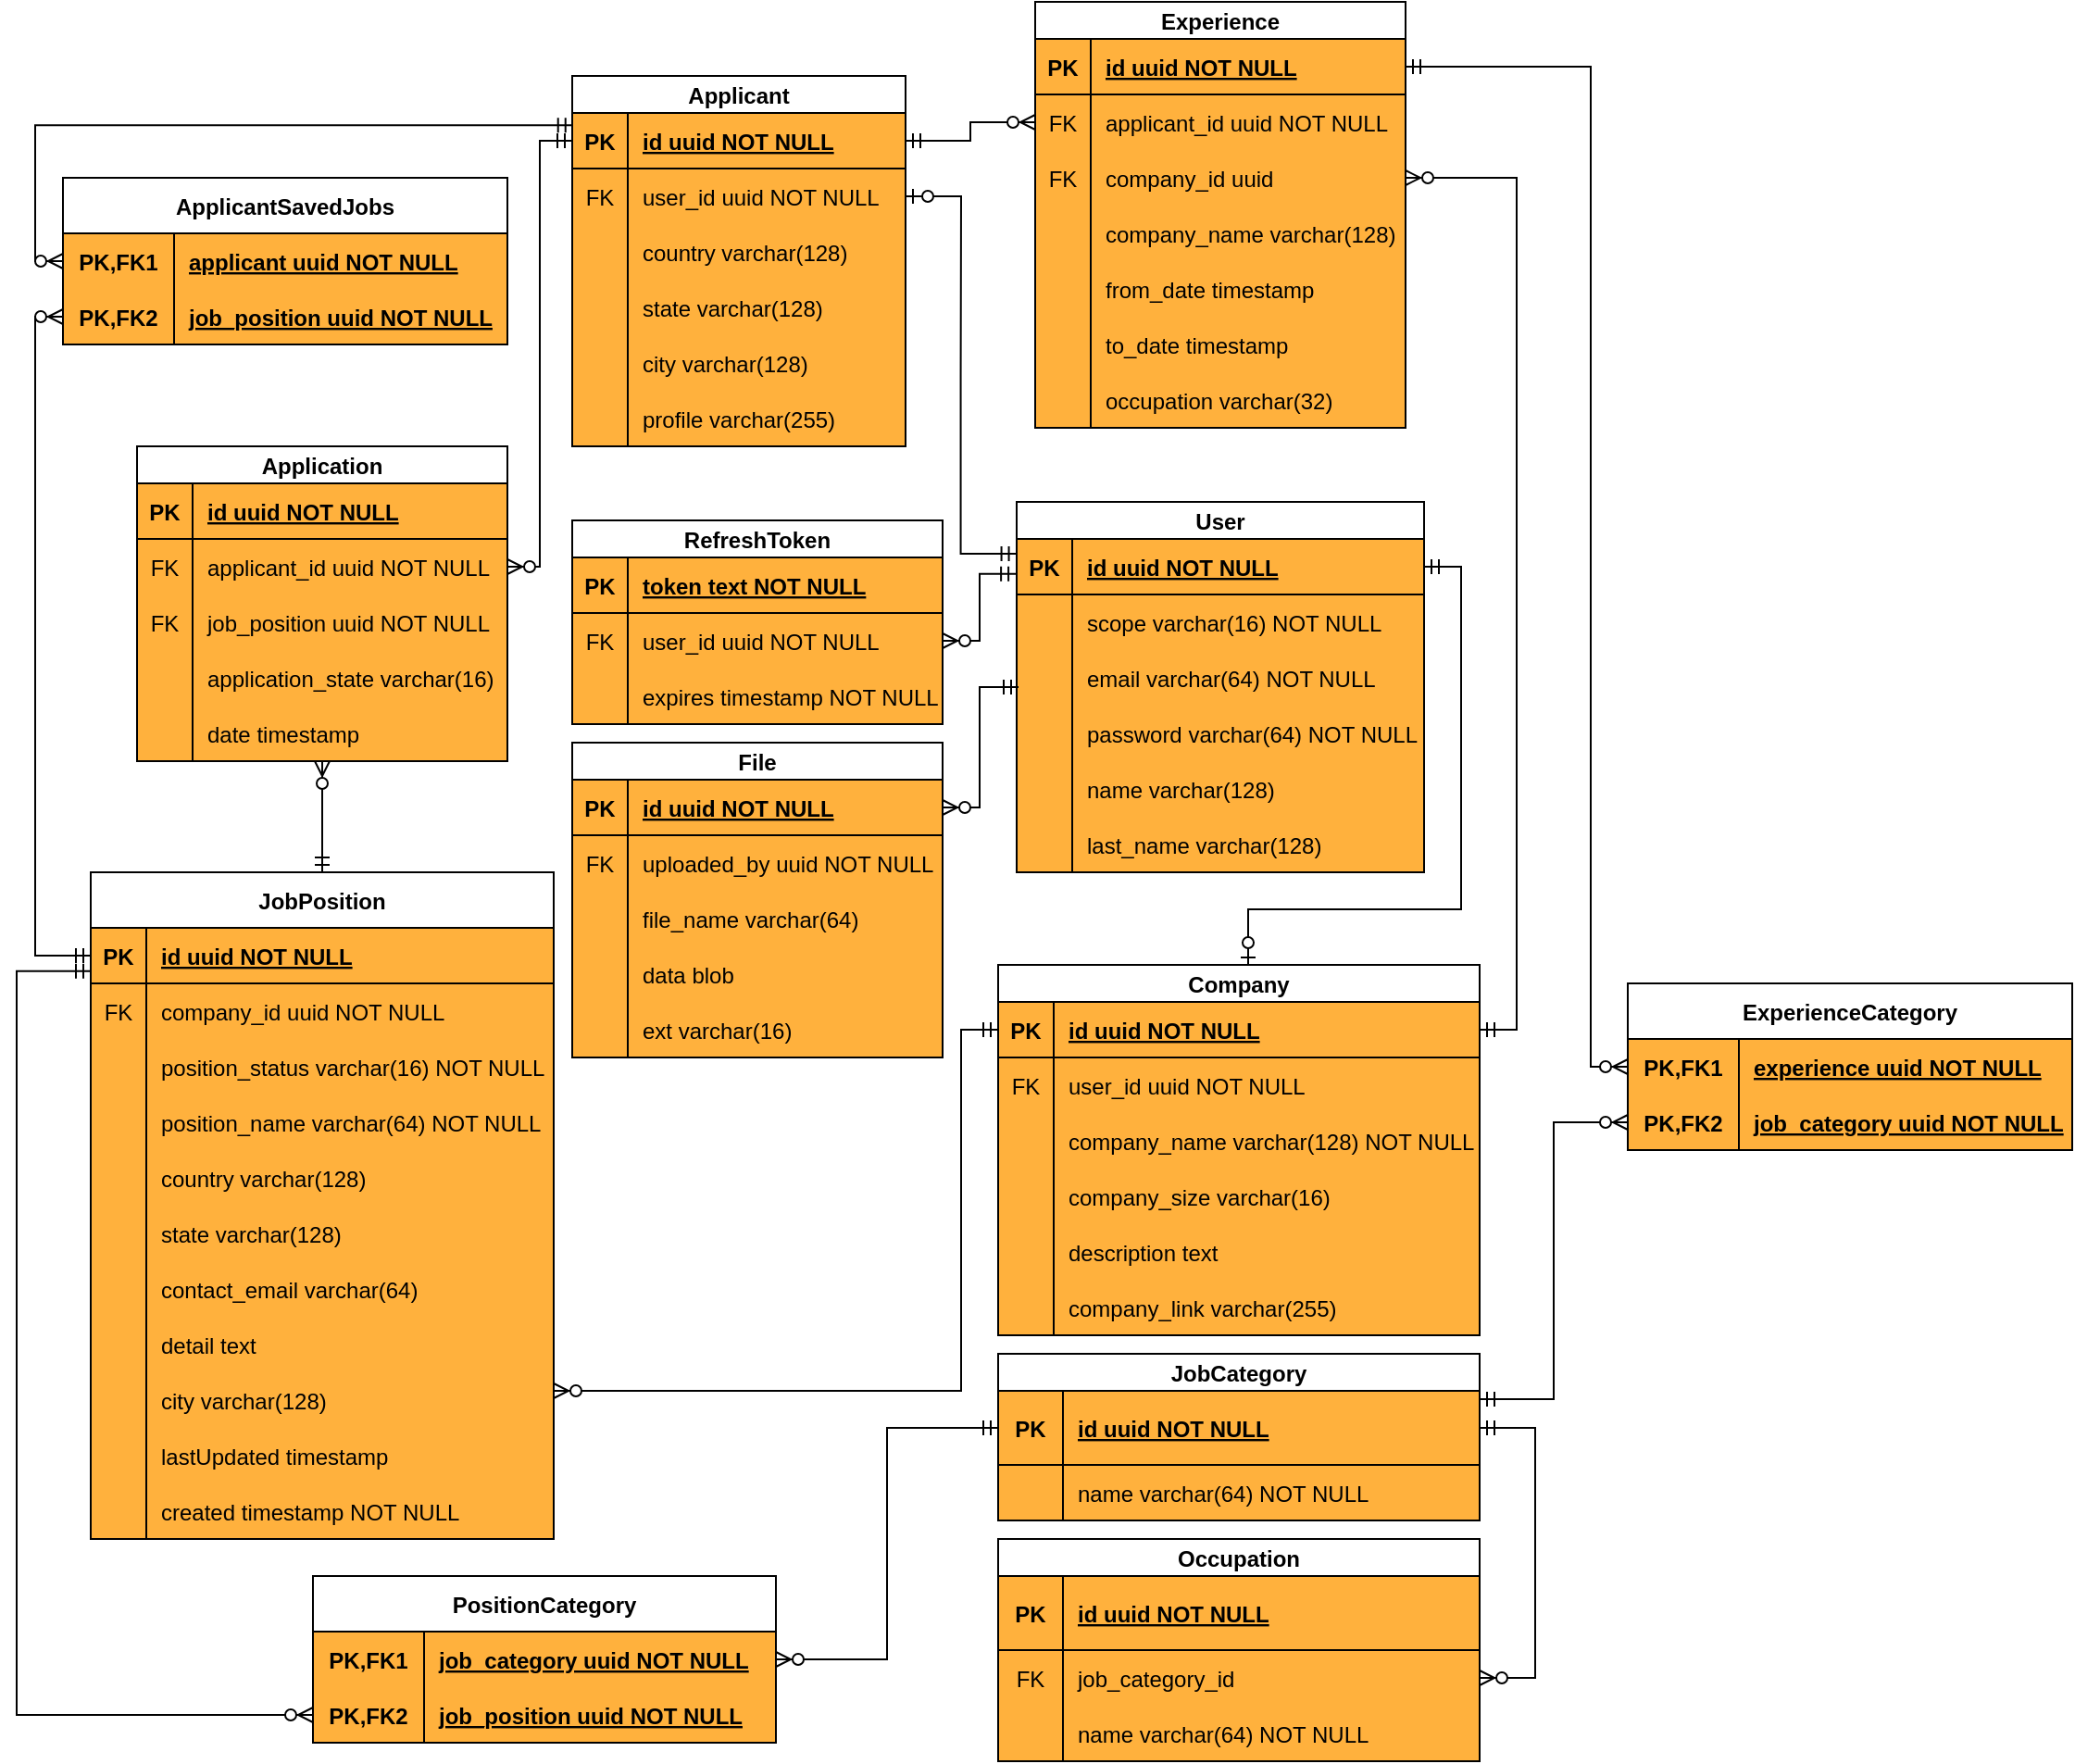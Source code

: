 <mxfile version="19.0.3" type="device"><diagram id="R2lEEEUBdFMjLlhIrx00" name="Page-1"><mxGraphModel dx="2580" dy="1045" grid="1" gridSize="10" guides="1" tooltips="1" connect="1" arrows="1" fold="1" page="1" pageScale="1" pageWidth="850" pageHeight="1100" math="0" shadow="0" extFonts="Permanent Marker^https://fonts.googleapis.com/css?family=Permanent+Marker"><root><mxCell id="0"/><mxCell id="1" parent="0"/><mxCell id="CkSuaa5i9W2-ECU45eLG-1" value="Applicant" style="shape=table;startSize=20;container=1;collapsible=1;childLayout=tableLayout;fixedRows=1;rowLines=0;fontStyle=1;align=center;resizeLast=1;labelBackgroundColor=none;labelBorderColor=none;swimlaneFillColor=#FFB13D;" parent="1" vertex="1"><mxGeometry x="-250" y="160" width="180" height="200" as="geometry"/></mxCell><mxCell id="CkSuaa5i9W2-ECU45eLG-2" value="" style="shape=tableRow;horizontal=0;startSize=0;swimlaneHead=0;swimlaneBody=0;fillColor=none;collapsible=0;dropTarget=0;points=[[0,0.5],[1,0.5]];portConstraint=eastwest;top=0;left=0;right=0;bottom=1;" parent="CkSuaa5i9W2-ECU45eLG-1" vertex="1"><mxGeometry y="20" width="180" height="30" as="geometry"/></mxCell><mxCell id="CkSuaa5i9W2-ECU45eLG-3" value="PK" style="shape=partialRectangle;connectable=0;fillColor=none;top=0;left=0;bottom=0;right=0;fontStyle=1;overflow=hidden;" parent="CkSuaa5i9W2-ECU45eLG-2" vertex="1"><mxGeometry width="30" height="30" as="geometry"><mxRectangle width="30" height="30" as="alternateBounds"/></mxGeometry></mxCell><mxCell id="CkSuaa5i9W2-ECU45eLG-4" value="id uuid NOT NULL" style="shape=partialRectangle;connectable=0;fillColor=none;top=0;left=0;bottom=0;right=0;align=left;spacingLeft=6;fontStyle=5;overflow=hidden;" parent="CkSuaa5i9W2-ECU45eLG-2" vertex="1"><mxGeometry x="30" width="150" height="30" as="geometry"><mxRectangle width="150" height="30" as="alternateBounds"/></mxGeometry></mxCell><mxCell id="CkSuaa5i9W2-ECU45eLG-101" value="" style="shape=tableRow;horizontal=0;startSize=0;swimlaneHead=0;swimlaneBody=0;fillColor=none;collapsible=0;dropTarget=0;points=[[0,0.5],[1,0.5]];portConstraint=eastwest;top=0;left=0;right=0;bottom=0;" parent="CkSuaa5i9W2-ECU45eLG-1" vertex="1"><mxGeometry y="50" width="180" height="30" as="geometry"/></mxCell><mxCell id="CkSuaa5i9W2-ECU45eLG-102" value="FK" style="shape=partialRectangle;connectable=0;fillColor=none;top=0;left=0;bottom=0;right=0;fontStyle=0;overflow=hidden;" parent="CkSuaa5i9W2-ECU45eLG-101" vertex="1"><mxGeometry width="30" height="30" as="geometry"><mxRectangle width="30" height="30" as="alternateBounds"/></mxGeometry></mxCell><mxCell id="CkSuaa5i9W2-ECU45eLG-103" value="user_id uuid NOT NULL" style="shape=partialRectangle;connectable=0;fillColor=none;top=0;left=0;bottom=0;right=0;align=left;spacingLeft=6;fontStyle=0;overflow=hidden;" parent="CkSuaa5i9W2-ECU45eLG-101" vertex="1"><mxGeometry x="30" width="150" height="30" as="geometry"><mxRectangle width="150" height="30" as="alternateBounds"/></mxGeometry></mxCell><mxCell id="CkSuaa5i9W2-ECU45eLG-5" value="" style="shape=tableRow;horizontal=0;startSize=0;swimlaneHead=0;swimlaneBody=0;fillColor=none;collapsible=0;dropTarget=0;points=[[0,0.5],[1,0.5]];portConstraint=eastwest;top=0;left=0;right=0;bottom=0;" parent="CkSuaa5i9W2-ECU45eLG-1" vertex="1"><mxGeometry y="80" width="180" height="30" as="geometry"/></mxCell><mxCell id="CkSuaa5i9W2-ECU45eLG-6" value="" style="shape=partialRectangle;connectable=0;fillColor=none;top=0;left=0;bottom=0;right=0;editable=1;overflow=hidden;" parent="CkSuaa5i9W2-ECU45eLG-5" vertex="1"><mxGeometry width="30" height="30" as="geometry"><mxRectangle width="30" height="30" as="alternateBounds"/></mxGeometry></mxCell><mxCell id="CkSuaa5i9W2-ECU45eLG-7" value="country varchar(128)" style="shape=partialRectangle;connectable=0;fillColor=none;top=0;left=0;bottom=0;right=0;align=left;spacingLeft=6;overflow=hidden;" parent="CkSuaa5i9W2-ECU45eLG-5" vertex="1"><mxGeometry x="30" width="150" height="30" as="geometry"><mxRectangle width="150" height="30" as="alternateBounds"/></mxGeometry></mxCell><mxCell id="CkSuaa5i9W2-ECU45eLG-8" value="" style="shape=tableRow;horizontal=0;startSize=0;swimlaneHead=0;swimlaneBody=0;fillColor=none;collapsible=0;dropTarget=0;points=[[0,0.5],[1,0.5]];portConstraint=eastwest;top=0;left=0;right=0;bottom=0;" parent="CkSuaa5i9W2-ECU45eLG-1" vertex="1"><mxGeometry y="110" width="180" height="30" as="geometry"/></mxCell><mxCell id="CkSuaa5i9W2-ECU45eLG-9" value="" style="shape=partialRectangle;connectable=0;fillColor=none;top=0;left=0;bottom=0;right=0;editable=1;overflow=hidden;" parent="CkSuaa5i9W2-ECU45eLG-8" vertex="1"><mxGeometry width="30" height="30" as="geometry"><mxRectangle width="30" height="30" as="alternateBounds"/></mxGeometry></mxCell><mxCell id="CkSuaa5i9W2-ECU45eLG-10" value="state varchar(128)" style="shape=partialRectangle;connectable=0;fillColor=none;top=0;left=0;bottom=0;right=0;align=left;spacingLeft=6;overflow=hidden;" parent="CkSuaa5i9W2-ECU45eLG-8" vertex="1"><mxGeometry x="30" width="150" height="30" as="geometry"><mxRectangle width="150" height="30" as="alternateBounds"/></mxGeometry></mxCell><mxCell id="CkSuaa5i9W2-ECU45eLG-11" value="" style="shape=tableRow;horizontal=0;startSize=0;swimlaneHead=0;swimlaneBody=0;fillColor=none;collapsible=0;dropTarget=0;points=[[0,0.5],[1,0.5]];portConstraint=eastwest;top=0;left=0;right=0;bottom=0;" parent="CkSuaa5i9W2-ECU45eLG-1" vertex="1"><mxGeometry y="140" width="180" height="30" as="geometry"/></mxCell><mxCell id="CkSuaa5i9W2-ECU45eLG-12" value="" style="shape=partialRectangle;connectable=0;fillColor=none;top=0;left=0;bottom=0;right=0;editable=1;overflow=hidden;" parent="CkSuaa5i9W2-ECU45eLG-11" vertex="1"><mxGeometry width="30" height="30" as="geometry"><mxRectangle width="30" height="30" as="alternateBounds"/></mxGeometry></mxCell><mxCell id="CkSuaa5i9W2-ECU45eLG-13" value="city varchar(128)" style="shape=partialRectangle;connectable=0;fillColor=none;top=0;left=0;bottom=0;right=0;align=left;spacingLeft=6;overflow=hidden;" parent="CkSuaa5i9W2-ECU45eLG-11" vertex="1"><mxGeometry x="30" width="150" height="30" as="geometry"><mxRectangle width="150" height="30" as="alternateBounds"/></mxGeometry></mxCell><mxCell id="CkSuaa5i9W2-ECU45eLG-97" value="" style="shape=tableRow;horizontal=0;startSize=0;swimlaneHead=0;swimlaneBody=0;fillColor=none;collapsible=0;dropTarget=0;points=[[0,0.5],[1,0.5]];portConstraint=eastwest;top=0;left=0;right=0;bottom=0;" parent="CkSuaa5i9W2-ECU45eLG-1" vertex="1"><mxGeometry y="170" width="180" height="30" as="geometry"/></mxCell><mxCell id="CkSuaa5i9W2-ECU45eLG-98" value="" style="shape=partialRectangle;connectable=0;fillColor=none;top=0;left=0;bottom=0;right=0;editable=1;overflow=hidden;" parent="CkSuaa5i9W2-ECU45eLG-97" vertex="1"><mxGeometry width="30" height="30" as="geometry"><mxRectangle width="30" height="30" as="alternateBounds"/></mxGeometry></mxCell><mxCell id="CkSuaa5i9W2-ECU45eLG-99" value="profile varchar(255)" style="shape=partialRectangle;connectable=0;fillColor=none;top=0;left=0;bottom=0;right=0;align=left;spacingLeft=6;overflow=hidden;" parent="CkSuaa5i9W2-ECU45eLG-97" vertex="1"><mxGeometry x="30" width="150" height="30" as="geometry"><mxRectangle width="150" height="30" as="alternateBounds"/></mxGeometry></mxCell><mxCell id="CkSuaa5i9W2-ECU45eLG-14" value="Application" style="shape=table;startSize=20;container=1;collapsible=1;childLayout=tableLayout;fixedRows=1;rowLines=0;fontStyle=1;align=center;resizeLast=1;swimlaneFillColor=#FFB13D;" parent="1" vertex="1"><mxGeometry x="-485" y="360" width="200" height="170" as="geometry"><mxRectangle x="320" y="380" width="100" height="20" as="alternateBounds"/></mxGeometry></mxCell><mxCell id="CkSuaa5i9W2-ECU45eLG-15" value="" style="shape=tableRow;horizontal=0;startSize=0;swimlaneHead=0;swimlaneBody=0;fillColor=none;collapsible=0;dropTarget=0;points=[[0,0.5],[1,0.5]];portConstraint=eastwest;top=0;left=0;right=0;bottom=1;" parent="CkSuaa5i9W2-ECU45eLG-14" vertex="1"><mxGeometry y="20" width="200" height="30" as="geometry"/></mxCell><mxCell id="CkSuaa5i9W2-ECU45eLG-16" value="PK" style="shape=partialRectangle;connectable=0;fillColor=none;top=0;left=0;bottom=0;right=0;fontStyle=1;overflow=hidden;" parent="CkSuaa5i9W2-ECU45eLG-15" vertex="1"><mxGeometry width="30" height="30" as="geometry"><mxRectangle width="30" height="30" as="alternateBounds"/></mxGeometry></mxCell><mxCell id="CkSuaa5i9W2-ECU45eLG-17" value="id uuid NOT NULL" style="shape=partialRectangle;connectable=0;fillColor=none;top=0;left=0;bottom=0;right=0;align=left;spacingLeft=6;fontStyle=5;overflow=hidden;" parent="CkSuaa5i9W2-ECU45eLG-15" vertex="1"><mxGeometry x="30" width="170" height="30" as="geometry"><mxRectangle width="170" height="30" as="alternateBounds"/></mxGeometry></mxCell><mxCell id="CkSuaa5i9W2-ECU45eLG-136" value="" style="shape=tableRow;horizontal=0;startSize=0;swimlaneHead=0;swimlaneBody=0;fillColor=none;collapsible=0;dropTarget=0;points=[[0,0.5],[1,0.5]];portConstraint=eastwest;top=0;left=0;right=0;bottom=0;" parent="CkSuaa5i9W2-ECU45eLG-14" vertex="1"><mxGeometry y="50" width="200" height="30" as="geometry"/></mxCell><mxCell id="CkSuaa5i9W2-ECU45eLG-137" value="FK" style="shape=partialRectangle;connectable=0;fillColor=none;top=0;left=0;bottom=0;right=0;fontStyle=0;overflow=hidden;" parent="CkSuaa5i9W2-ECU45eLG-136" vertex="1"><mxGeometry width="30" height="30" as="geometry"><mxRectangle width="30" height="30" as="alternateBounds"/></mxGeometry></mxCell><mxCell id="CkSuaa5i9W2-ECU45eLG-138" value="applicant_id uuid NOT NULL" style="shape=partialRectangle;connectable=0;fillColor=none;top=0;left=0;bottom=0;right=0;align=left;spacingLeft=6;fontStyle=0;overflow=hidden;" parent="CkSuaa5i9W2-ECU45eLG-136" vertex="1"><mxGeometry x="30" width="170" height="30" as="geometry"><mxRectangle width="170" height="30" as="alternateBounds"/></mxGeometry></mxCell><mxCell id="CkSuaa5i9W2-ECU45eLG-162" value="" style="shape=tableRow;horizontal=0;startSize=0;swimlaneHead=0;swimlaneBody=0;fillColor=none;collapsible=0;dropTarget=0;points=[[0,0.5],[1,0.5]];portConstraint=eastwest;top=0;left=0;right=0;bottom=0;" parent="CkSuaa5i9W2-ECU45eLG-14" vertex="1"><mxGeometry y="80" width="200" height="30" as="geometry"/></mxCell><mxCell id="CkSuaa5i9W2-ECU45eLG-163" value="FK" style="shape=partialRectangle;connectable=0;fillColor=none;top=0;left=0;bottom=0;right=0;fontStyle=0;overflow=hidden;" parent="CkSuaa5i9W2-ECU45eLG-162" vertex="1"><mxGeometry width="30" height="30" as="geometry"><mxRectangle width="30" height="30" as="alternateBounds"/></mxGeometry></mxCell><mxCell id="CkSuaa5i9W2-ECU45eLG-164" value="job_position uuid NOT NULL" style="shape=partialRectangle;connectable=0;fillColor=none;top=0;left=0;bottom=0;right=0;align=left;spacingLeft=6;fontStyle=0;overflow=hidden;" parent="CkSuaa5i9W2-ECU45eLG-162" vertex="1"><mxGeometry x="30" width="170" height="30" as="geometry"><mxRectangle width="170" height="30" as="alternateBounds"/></mxGeometry></mxCell><mxCell id="CkSuaa5i9W2-ECU45eLG-141" value="" style="shape=tableRow;horizontal=0;startSize=0;swimlaneHead=0;swimlaneBody=0;fillColor=none;collapsible=0;dropTarget=0;points=[[0,0.5],[1,0.5]];portConstraint=eastwest;top=0;left=0;right=0;bottom=0;" parent="CkSuaa5i9W2-ECU45eLG-14" vertex="1"><mxGeometry y="110" width="200" height="30" as="geometry"/></mxCell><mxCell id="CkSuaa5i9W2-ECU45eLG-142" value="" style="shape=partialRectangle;connectable=0;fillColor=none;top=0;left=0;bottom=0;right=0;editable=1;overflow=hidden;" parent="CkSuaa5i9W2-ECU45eLG-141" vertex="1"><mxGeometry width="30" height="30" as="geometry"><mxRectangle width="30" height="30" as="alternateBounds"/></mxGeometry></mxCell><mxCell id="CkSuaa5i9W2-ECU45eLG-143" value="application_state varchar(16)" style="shape=partialRectangle;connectable=0;fillColor=none;top=0;left=0;bottom=0;right=0;align=left;spacingLeft=6;overflow=hidden;" parent="CkSuaa5i9W2-ECU45eLG-141" vertex="1"><mxGeometry x="30" width="170" height="30" as="geometry"><mxRectangle width="170" height="30" as="alternateBounds"/></mxGeometry></mxCell><mxCell id="CkSuaa5i9W2-ECU45eLG-145" value="" style="shape=tableRow;horizontal=0;startSize=0;swimlaneHead=0;swimlaneBody=0;fillColor=none;collapsible=0;dropTarget=0;points=[[0,0.5],[1,0.5]];portConstraint=eastwest;top=0;left=0;right=0;bottom=0;" parent="CkSuaa5i9W2-ECU45eLG-14" vertex="1"><mxGeometry y="140" width="200" height="30" as="geometry"/></mxCell><mxCell id="CkSuaa5i9W2-ECU45eLG-146" value="" style="shape=partialRectangle;connectable=0;fillColor=none;top=0;left=0;bottom=0;right=0;editable=1;overflow=hidden;" parent="CkSuaa5i9W2-ECU45eLG-145" vertex="1"><mxGeometry width="30" height="30" as="geometry"><mxRectangle width="30" height="30" as="alternateBounds"/></mxGeometry></mxCell><mxCell id="CkSuaa5i9W2-ECU45eLG-147" value="date timestamp" style="shape=partialRectangle;connectable=0;fillColor=none;top=0;left=0;bottom=0;right=0;align=left;spacingLeft=6;overflow=hidden;" parent="CkSuaa5i9W2-ECU45eLG-145" vertex="1"><mxGeometry x="30" width="170" height="30" as="geometry"><mxRectangle width="170" height="30" as="alternateBounds"/></mxGeometry></mxCell><mxCell id="CkSuaa5i9W2-ECU45eLG-27" value="Company" style="shape=table;startSize=20;container=1;collapsible=1;childLayout=tableLayout;fixedRows=1;rowLines=0;fontStyle=1;align=center;resizeLast=1;swimlaneFillColor=#FFB13D;" parent="1" vertex="1"><mxGeometry x="-20" y="640" width="260" height="200" as="geometry"/></mxCell><mxCell id="CkSuaa5i9W2-ECU45eLG-28" value="" style="shape=tableRow;horizontal=0;startSize=0;swimlaneHead=0;swimlaneBody=0;fillColor=none;collapsible=0;dropTarget=0;points=[[0,0.5],[1,0.5]];portConstraint=eastwest;top=0;left=0;right=0;bottom=1;" parent="CkSuaa5i9W2-ECU45eLG-27" vertex="1"><mxGeometry y="20" width="260" height="30" as="geometry"/></mxCell><mxCell id="CkSuaa5i9W2-ECU45eLG-29" value="PK" style="shape=partialRectangle;connectable=0;fillColor=none;top=0;left=0;bottom=0;right=0;fontStyle=1;overflow=hidden;" parent="CkSuaa5i9W2-ECU45eLG-28" vertex="1"><mxGeometry width="30" height="30" as="geometry"><mxRectangle width="30" height="30" as="alternateBounds"/></mxGeometry></mxCell><mxCell id="CkSuaa5i9W2-ECU45eLG-30" value="id uuid NOT NULL" style="shape=partialRectangle;connectable=0;fillColor=none;top=0;left=0;bottom=0;right=0;align=left;spacingLeft=6;fontStyle=5;overflow=hidden;" parent="CkSuaa5i9W2-ECU45eLG-28" vertex="1"><mxGeometry x="30" width="230" height="30" as="geometry"><mxRectangle width="230" height="30" as="alternateBounds"/></mxGeometry></mxCell><mxCell id="CkSuaa5i9W2-ECU45eLG-197" value="" style="shape=tableRow;horizontal=0;startSize=0;swimlaneHead=0;swimlaneBody=0;fillColor=none;collapsible=0;dropTarget=0;points=[[0,0.5],[1,0.5]];portConstraint=eastwest;top=0;left=0;right=0;bottom=0;" parent="CkSuaa5i9W2-ECU45eLG-27" vertex="1"><mxGeometry y="50" width="260" height="30" as="geometry"/></mxCell><mxCell id="CkSuaa5i9W2-ECU45eLG-198" value="FK" style="shape=partialRectangle;connectable=0;fillColor=none;top=0;left=0;bottom=0;right=0;fontStyle=0;overflow=hidden;" parent="CkSuaa5i9W2-ECU45eLG-197" vertex="1"><mxGeometry width="30" height="30" as="geometry"><mxRectangle width="30" height="30" as="alternateBounds"/></mxGeometry></mxCell><mxCell id="CkSuaa5i9W2-ECU45eLG-199" value="user_id uuid NOT NULL" style="shape=partialRectangle;connectable=0;fillColor=none;top=0;left=0;bottom=0;right=0;align=left;spacingLeft=6;fontStyle=0;overflow=hidden;" parent="CkSuaa5i9W2-ECU45eLG-197" vertex="1"><mxGeometry x="30" width="230" height="30" as="geometry"><mxRectangle width="230" height="30" as="alternateBounds"/></mxGeometry></mxCell><mxCell id="CkSuaa5i9W2-ECU45eLG-34" value="" style="shape=tableRow;horizontal=0;startSize=0;swimlaneHead=0;swimlaneBody=0;fillColor=none;collapsible=0;dropTarget=0;points=[[0,0.5],[1,0.5]];portConstraint=eastwest;top=0;left=0;right=0;bottom=0;" parent="CkSuaa5i9W2-ECU45eLG-27" vertex="1"><mxGeometry y="80" width="260" height="30" as="geometry"/></mxCell><mxCell id="CkSuaa5i9W2-ECU45eLG-35" value="" style="shape=partialRectangle;connectable=0;fillColor=none;top=0;left=0;bottom=0;right=0;editable=1;overflow=hidden;" parent="CkSuaa5i9W2-ECU45eLG-34" vertex="1"><mxGeometry width="30" height="30" as="geometry"><mxRectangle width="30" height="30" as="alternateBounds"/></mxGeometry></mxCell><mxCell id="CkSuaa5i9W2-ECU45eLG-36" value="company_name varchar(128) NOT NULL" style="shape=partialRectangle;connectable=0;fillColor=none;top=0;left=0;bottom=0;right=0;align=left;spacingLeft=6;overflow=hidden;" parent="CkSuaa5i9W2-ECU45eLG-34" vertex="1"><mxGeometry x="30" width="230" height="30" as="geometry"><mxRectangle width="230" height="30" as="alternateBounds"/></mxGeometry></mxCell><mxCell id="8o4i8CNLVn3KkMKh3STi-8" value="" style="shape=tableRow;horizontal=0;startSize=0;swimlaneHead=0;swimlaneBody=0;fillColor=none;collapsible=0;dropTarget=0;points=[[0,0.5],[1,0.5]];portConstraint=eastwest;top=0;left=0;right=0;bottom=0;" parent="CkSuaa5i9W2-ECU45eLG-27" vertex="1"><mxGeometry y="110" width="260" height="30" as="geometry"/></mxCell><mxCell id="8o4i8CNLVn3KkMKh3STi-9" value="" style="shape=partialRectangle;connectable=0;fillColor=none;top=0;left=0;bottom=0;right=0;editable=1;overflow=hidden;" parent="8o4i8CNLVn3KkMKh3STi-8" vertex="1"><mxGeometry width="30" height="30" as="geometry"><mxRectangle width="30" height="30" as="alternateBounds"/></mxGeometry></mxCell><mxCell id="8o4i8CNLVn3KkMKh3STi-10" value="company_size varchar(16)" style="shape=partialRectangle;connectable=0;fillColor=none;top=0;left=0;bottom=0;right=0;align=left;spacingLeft=6;overflow=hidden;" parent="8o4i8CNLVn3KkMKh3STi-8" vertex="1"><mxGeometry x="30" width="230" height="30" as="geometry"><mxRectangle width="230" height="30" as="alternateBounds"/></mxGeometry></mxCell><mxCell id="LhY12gXk-d7xMy7h7sn--10" value="" style="shape=tableRow;horizontal=0;startSize=0;swimlaneHead=0;swimlaneBody=0;fillColor=none;collapsible=0;dropTarget=0;points=[[0,0.5],[1,0.5]];portConstraint=eastwest;top=0;left=0;right=0;bottom=0;" parent="CkSuaa5i9W2-ECU45eLG-27" vertex="1"><mxGeometry y="140" width="260" height="30" as="geometry"/></mxCell><mxCell id="LhY12gXk-d7xMy7h7sn--11" value="" style="shape=partialRectangle;connectable=0;fillColor=none;top=0;left=0;bottom=0;right=0;editable=1;overflow=hidden;" parent="LhY12gXk-d7xMy7h7sn--10" vertex="1"><mxGeometry width="30" height="30" as="geometry"><mxRectangle width="30" height="30" as="alternateBounds"/></mxGeometry></mxCell><mxCell id="LhY12gXk-d7xMy7h7sn--12" value="description text" style="shape=partialRectangle;connectable=0;fillColor=none;top=0;left=0;bottom=0;right=0;align=left;spacingLeft=6;overflow=hidden;" parent="LhY12gXk-d7xMy7h7sn--10" vertex="1"><mxGeometry x="30" width="230" height="30" as="geometry"><mxRectangle width="230" height="30" as="alternateBounds"/></mxGeometry></mxCell><mxCell id="CkSuaa5i9W2-ECU45eLG-37" value="" style="shape=tableRow;horizontal=0;startSize=0;swimlaneHead=0;swimlaneBody=0;fillColor=none;collapsible=0;dropTarget=0;points=[[0,0.5],[1,0.5]];portConstraint=eastwest;top=0;left=0;right=0;bottom=0;" parent="CkSuaa5i9W2-ECU45eLG-27" vertex="1"><mxGeometry y="170" width="260" height="30" as="geometry"/></mxCell><mxCell id="CkSuaa5i9W2-ECU45eLG-38" value="" style="shape=partialRectangle;connectable=0;fillColor=none;top=0;left=0;bottom=0;right=0;editable=1;overflow=hidden;" parent="CkSuaa5i9W2-ECU45eLG-37" vertex="1"><mxGeometry width="30" height="30" as="geometry"><mxRectangle width="30" height="30" as="alternateBounds"/></mxGeometry></mxCell><mxCell id="CkSuaa5i9W2-ECU45eLG-39" value="company_link varchar(255)" style="shape=partialRectangle;connectable=0;fillColor=none;top=0;left=0;bottom=0;right=0;align=left;spacingLeft=6;overflow=hidden;" parent="CkSuaa5i9W2-ECU45eLG-37" vertex="1"><mxGeometry x="30" width="230" height="30" as="geometry"><mxRectangle width="230" height="30" as="alternateBounds"/></mxGeometry></mxCell><mxCell id="CkSuaa5i9W2-ECU45eLG-40" value="Experience" style="shape=table;startSize=20;container=1;collapsible=1;childLayout=tableLayout;fixedRows=1;rowLines=0;fontStyle=1;align=center;resizeLast=1;swimlaneFillColor=#FFB13D;" parent="1" vertex="1"><mxGeometry y="120" width="200" height="230" as="geometry"/></mxCell><mxCell id="CkSuaa5i9W2-ECU45eLG-41" value="" style="shape=tableRow;horizontal=0;startSize=0;swimlaneHead=0;swimlaneBody=0;fillColor=none;collapsible=0;dropTarget=0;points=[[0,0.5],[1,0.5]];portConstraint=eastwest;top=0;left=0;right=0;bottom=1;" parent="CkSuaa5i9W2-ECU45eLG-40" vertex="1"><mxGeometry y="20" width="200" height="30" as="geometry"/></mxCell><mxCell id="CkSuaa5i9W2-ECU45eLG-42" value="PK" style="shape=partialRectangle;connectable=0;fillColor=none;top=0;left=0;bottom=0;right=0;fontStyle=1;overflow=hidden;" parent="CkSuaa5i9W2-ECU45eLG-41" vertex="1"><mxGeometry width="30" height="30" as="geometry"><mxRectangle width="30" height="30" as="alternateBounds"/></mxGeometry></mxCell><mxCell id="CkSuaa5i9W2-ECU45eLG-43" value="id uuid NOT NULL" style="shape=partialRectangle;connectable=0;fillColor=none;top=0;left=0;bottom=0;right=0;align=left;spacingLeft=6;fontStyle=5;overflow=hidden;" parent="CkSuaa5i9W2-ECU45eLG-41" vertex="1"><mxGeometry x="30" width="170" height="30" as="geometry"><mxRectangle width="170" height="30" as="alternateBounds"/></mxGeometry></mxCell><mxCell id="CkSuaa5i9W2-ECU45eLG-129" value="" style="shape=tableRow;horizontal=0;startSize=0;swimlaneHead=0;swimlaneBody=0;fillColor=none;collapsible=0;dropTarget=0;points=[[0,0.5],[1,0.5]];portConstraint=eastwest;top=0;left=0;right=0;bottom=0;" parent="CkSuaa5i9W2-ECU45eLG-40" vertex="1"><mxGeometry y="50" width="200" height="30" as="geometry"/></mxCell><mxCell id="CkSuaa5i9W2-ECU45eLG-130" value="FK" style="shape=partialRectangle;connectable=0;fillColor=none;top=0;left=0;bottom=0;right=0;fontStyle=0;overflow=hidden;" parent="CkSuaa5i9W2-ECU45eLG-129" vertex="1"><mxGeometry width="30" height="30" as="geometry"><mxRectangle width="30" height="30" as="alternateBounds"/></mxGeometry></mxCell><mxCell id="CkSuaa5i9W2-ECU45eLG-131" value="applicant_id uuid NOT NULL" style="shape=partialRectangle;connectable=0;fillColor=none;top=0;left=0;bottom=0;right=0;align=left;spacingLeft=6;fontStyle=0;overflow=hidden;" parent="CkSuaa5i9W2-ECU45eLG-129" vertex="1"><mxGeometry x="30" width="170" height="30" as="geometry"><mxRectangle width="170" height="30" as="alternateBounds"/></mxGeometry></mxCell><mxCell id="CkSuaa5i9W2-ECU45eLG-216" value="" style="shape=tableRow;horizontal=0;startSize=0;swimlaneHead=0;swimlaneBody=0;fillColor=none;collapsible=0;dropTarget=0;points=[[0,0.5],[1,0.5]];portConstraint=eastwest;top=0;left=0;right=0;bottom=0;" parent="CkSuaa5i9W2-ECU45eLG-40" vertex="1"><mxGeometry y="80" width="200" height="30" as="geometry"/></mxCell><mxCell id="CkSuaa5i9W2-ECU45eLG-217" value="FK" style="shape=partialRectangle;connectable=0;fillColor=none;top=0;left=0;bottom=0;right=0;fontStyle=0;overflow=hidden;" parent="CkSuaa5i9W2-ECU45eLG-216" vertex="1"><mxGeometry width="30" height="30" as="geometry"><mxRectangle width="30" height="30" as="alternateBounds"/></mxGeometry></mxCell><mxCell id="CkSuaa5i9W2-ECU45eLG-218" value="company_id uuid" style="shape=partialRectangle;connectable=0;fillColor=none;top=0;left=0;bottom=0;right=0;align=left;spacingLeft=6;fontStyle=0;overflow=hidden;" parent="CkSuaa5i9W2-ECU45eLG-216" vertex="1"><mxGeometry x="30" width="170" height="30" as="geometry"><mxRectangle width="170" height="30" as="alternateBounds"/></mxGeometry></mxCell><mxCell id="CkSuaa5i9W2-ECU45eLG-221" value="" style="shape=tableRow;horizontal=0;startSize=0;swimlaneHead=0;swimlaneBody=0;fillColor=none;collapsible=0;dropTarget=0;points=[[0,0.5],[1,0.5]];portConstraint=eastwest;top=0;left=0;right=0;bottom=0;" parent="CkSuaa5i9W2-ECU45eLG-40" vertex="1"><mxGeometry y="110" width="200" height="30" as="geometry"/></mxCell><mxCell id="CkSuaa5i9W2-ECU45eLG-222" value="" style="shape=partialRectangle;connectable=0;fillColor=none;top=0;left=0;bottom=0;right=0;editable=1;overflow=hidden;" parent="CkSuaa5i9W2-ECU45eLG-221" vertex="1"><mxGeometry width="30" height="30" as="geometry"><mxRectangle width="30" height="30" as="alternateBounds"/></mxGeometry></mxCell><mxCell id="CkSuaa5i9W2-ECU45eLG-223" value="company_name varchar(128)" style="shape=partialRectangle;connectable=0;fillColor=none;top=0;left=0;bottom=0;right=0;align=left;spacingLeft=6;overflow=hidden;" parent="CkSuaa5i9W2-ECU45eLG-221" vertex="1"><mxGeometry x="30" width="170" height="30" as="geometry"><mxRectangle width="170" height="30" as="alternateBounds"/></mxGeometry></mxCell><mxCell id="CkSuaa5i9W2-ECU45eLG-225" value="" style="shape=tableRow;horizontal=0;startSize=0;swimlaneHead=0;swimlaneBody=0;fillColor=none;collapsible=0;dropTarget=0;points=[[0,0.5],[1,0.5]];portConstraint=eastwest;top=0;left=0;right=0;bottom=0;" parent="CkSuaa5i9W2-ECU45eLG-40" vertex="1"><mxGeometry y="140" width="200" height="30" as="geometry"/></mxCell><mxCell id="CkSuaa5i9W2-ECU45eLG-226" value="" style="shape=partialRectangle;connectable=0;fillColor=none;top=0;left=0;bottom=0;right=0;editable=1;overflow=hidden;" parent="CkSuaa5i9W2-ECU45eLG-225" vertex="1"><mxGeometry width="30" height="30" as="geometry"><mxRectangle width="30" height="30" as="alternateBounds"/></mxGeometry></mxCell><mxCell id="CkSuaa5i9W2-ECU45eLG-227" value="from_date timestamp" style="shape=partialRectangle;connectable=0;fillColor=none;top=0;left=0;bottom=0;right=0;align=left;spacingLeft=6;overflow=hidden;" parent="CkSuaa5i9W2-ECU45eLG-225" vertex="1"><mxGeometry x="30" width="170" height="30" as="geometry"><mxRectangle width="170" height="30" as="alternateBounds"/></mxGeometry></mxCell><mxCell id="CkSuaa5i9W2-ECU45eLG-229" value="" style="shape=tableRow;horizontal=0;startSize=0;swimlaneHead=0;swimlaneBody=0;fillColor=none;collapsible=0;dropTarget=0;points=[[0,0.5],[1,0.5]];portConstraint=eastwest;top=0;left=0;right=0;bottom=0;" parent="CkSuaa5i9W2-ECU45eLG-40" vertex="1"><mxGeometry y="170" width="200" height="30" as="geometry"/></mxCell><mxCell id="CkSuaa5i9W2-ECU45eLG-230" value="" style="shape=partialRectangle;connectable=0;fillColor=none;top=0;left=0;bottom=0;right=0;editable=1;overflow=hidden;" parent="CkSuaa5i9W2-ECU45eLG-229" vertex="1"><mxGeometry width="30" height="30" as="geometry"><mxRectangle width="30" height="30" as="alternateBounds"/></mxGeometry></mxCell><mxCell id="CkSuaa5i9W2-ECU45eLG-231" value="to_date timestamp" style="shape=partialRectangle;connectable=0;fillColor=none;top=0;left=0;bottom=0;right=0;align=left;spacingLeft=6;overflow=hidden;" parent="CkSuaa5i9W2-ECU45eLG-229" vertex="1"><mxGeometry x="30" width="170" height="30" as="geometry"><mxRectangle width="170" height="30" as="alternateBounds"/></mxGeometry></mxCell><mxCell id="r0GoA5MwfqIia-vqB8ta-2" value="" style="shape=tableRow;horizontal=0;startSize=0;swimlaneHead=0;swimlaneBody=0;fillColor=none;collapsible=0;dropTarget=0;points=[[0,0.5],[1,0.5]];portConstraint=eastwest;top=0;left=0;right=0;bottom=0;" parent="CkSuaa5i9W2-ECU45eLG-40" vertex="1"><mxGeometry y="200" width="200" height="30" as="geometry"/></mxCell><mxCell id="r0GoA5MwfqIia-vqB8ta-3" value="" style="shape=partialRectangle;connectable=0;fillColor=none;top=0;left=0;bottom=0;right=0;editable=1;overflow=hidden;" parent="r0GoA5MwfqIia-vqB8ta-2" vertex="1"><mxGeometry width="30" height="30" as="geometry"><mxRectangle width="30" height="30" as="alternateBounds"/></mxGeometry></mxCell><mxCell id="r0GoA5MwfqIia-vqB8ta-4" value="occupation varchar(32)" style="shape=partialRectangle;connectable=0;fillColor=none;top=0;left=0;bottom=0;right=0;align=left;spacingLeft=6;overflow=hidden;" parent="r0GoA5MwfqIia-vqB8ta-2" vertex="1"><mxGeometry x="30" width="170" height="30" as="geometry"><mxRectangle width="170" height="30" as="alternateBounds"/></mxGeometry></mxCell><mxCell id="CkSuaa5i9W2-ECU45eLG-53" value="JobCategory" style="shape=table;startSize=20;container=1;collapsible=1;childLayout=tableLayout;fixedRows=1;rowLines=0;fontStyle=1;align=center;resizeLast=1;swimlaneFillColor=#FFB13D;" parent="1" vertex="1"><mxGeometry x="-20" y="850" width="260" height="90" as="geometry"/></mxCell><mxCell id="CkSuaa5i9W2-ECU45eLG-54" value="" style="shape=tableRow;horizontal=0;startSize=0;swimlaneHead=0;swimlaneBody=0;fillColor=none;collapsible=0;dropTarget=0;points=[[0,0.5],[1,0.5]];portConstraint=eastwest;top=0;left=0;right=0;bottom=1;" parent="CkSuaa5i9W2-ECU45eLG-53" vertex="1"><mxGeometry y="20" width="260" height="40" as="geometry"/></mxCell><mxCell id="CkSuaa5i9W2-ECU45eLG-55" value="PK" style="shape=partialRectangle;connectable=0;fillColor=none;top=0;left=0;bottom=0;right=0;fontStyle=1;overflow=hidden;" parent="CkSuaa5i9W2-ECU45eLG-54" vertex="1"><mxGeometry width="35" height="40" as="geometry"><mxRectangle width="35" height="40" as="alternateBounds"/></mxGeometry></mxCell><mxCell id="CkSuaa5i9W2-ECU45eLG-56" value="id uuid NOT NULL" style="shape=partialRectangle;connectable=0;fillColor=none;top=0;left=0;bottom=0;right=0;align=left;spacingLeft=6;fontStyle=5;overflow=hidden;" parent="CkSuaa5i9W2-ECU45eLG-54" vertex="1"><mxGeometry x="35" width="225" height="40" as="geometry"><mxRectangle width="225" height="40" as="alternateBounds"/></mxGeometry></mxCell><mxCell id="CkSuaa5i9W2-ECU45eLG-57" value="" style="shape=tableRow;horizontal=0;startSize=0;swimlaneHead=0;swimlaneBody=0;fillColor=none;collapsible=0;dropTarget=0;points=[[0,0.5],[1,0.5]];portConstraint=eastwest;top=0;left=0;right=0;bottom=0;" parent="CkSuaa5i9W2-ECU45eLG-53" vertex="1"><mxGeometry y="60" width="260" height="30" as="geometry"/></mxCell><mxCell id="CkSuaa5i9W2-ECU45eLG-58" value="" style="shape=partialRectangle;connectable=0;fillColor=none;top=0;left=0;bottom=0;right=0;editable=1;overflow=hidden;" parent="CkSuaa5i9W2-ECU45eLG-57" vertex="1"><mxGeometry width="35" height="30" as="geometry"><mxRectangle width="35" height="30" as="alternateBounds"/></mxGeometry></mxCell><mxCell id="CkSuaa5i9W2-ECU45eLG-59" value="name varchar(64) NOT NULL" style="shape=partialRectangle;connectable=0;fillColor=none;top=0;left=0;bottom=0;right=0;align=left;spacingLeft=6;overflow=hidden;" parent="CkSuaa5i9W2-ECU45eLG-57" vertex="1"><mxGeometry x="35" width="225" height="30" as="geometry"><mxRectangle width="225" height="30" as="alternateBounds"/></mxGeometry></mxCell><mxCell id="CkSuaa5i9W2-ECU45eLG-67" value="RefreshToken" style="shape=table;startSize=20;container=1;collapsible=1;childLayout=tableLayout;fixedRows=1;rowLines=0;fontStyle=1;align=center;resizeLast=1;swimlaneFillColor=#FFB13D;" parent="1" vertex="1"><mxGeometry x="-250" y="400" width="200" height="110" as="geometry"/></mxCell><mxCell id="CkSuaa5i9W2-ECU45eLG-68" value="" style="shape=tableRow;horizontal=0;startSize=0;swimlaneHead=0;swimlaneBody=0;fillColor=none;collapsible=0;dropTarget=0;points=[[0,0.5],[1,0.5]];portConstraint=eastwest;top=0;left=0;right=0;bottom=1;" parent="CkSuaa5i9W2-ECU45eLG-67" vertex="1"><mxGeometry y="20" width="200" height="30" as="geometry"/></mxCell><mxCell id="CkSuaa5i9W2-ECU45eLG-69" value="PK" style="shape=partialRectangle;connectable=0;fillColor=none;top=0;left=0;bottom=0;right=0;fontStyle=1;overflow=hidden;" parent="CkSuaa5i9W2-ECU45eLG-68" vertex="1"><mxGeometry width="30" height="30" as="geometry"><mxRectangle width="30" height="30" as="alternateBounds"/></mxGeometry></mxCell><mxCell id="CkSuaa5i9W2-ECU45eLG-70" value="token text NOT NULL" style="shape=partialRectangle;connectable=0;fillColor=none;top=0;left=0;bottom=0;right=0;align=left;spacingLeft=6;fontStyle=5;overflow=hidden;" parent="CkSuaa5i9W2-ECU45eLG-68" vertex="1"><mxGeometry x="30" width="170" height="30" as="geometry"><mxRectangle width="170" height="30" as="alternateBounds"/></mxGeometry></mxCell><mxCell id="CkSuaa5i9W2-ECU45eLG-233" value="" style="shape=tableRow;horizontal=0;startSize=0;swimlaneHead=0;swimlaneBody=0;fillColor=none;collapsible=0;dropTarget=0;points=[[0,0.5],[1,0.5]];portConstraint=eastwest;top=0;left=0;right=0;bottom=0;" parent="CkSuaa5i9W2-ECU45eLG-67" vertex="1"><mxGeometry y="50" width="200" height="30" as="geometry"/></mxCell><mxCell id="CkSuaa5i9W2-ECU45eLG-234" value="FK" style="shape=partialRectangle;connectable=0;fillColor=none;top=0;left=0;bottom=0;right=0;fontStyle=0;overflow=hidden;" parent="CkSuaa5i9W2-ECU45eLG-233" vertex="1"><mxGeometry width="30" height="30" as="geometry"><mxRectangle width="30" height="30" as="alternateBounds"/></mxGeometry></mxCell><mxCell id="CkSuaa5i9W2-ECU45eLG-235" value="user_id uuid NOT NULL" style="shape=partialRectangle;connectable=0;fillColor=none;top=0;left=0;bottom=0;right=0;align=left;spacingLeft=6;fontStyle=0;overflow=hidden;" parent="CkSuaa5i9W2-ECU45eLG-233" vertex="1"><mxGeometry x="30" width="170" height="30" as="geometry"><mxRectangle width="170" height="30" as="alternateBounds"/></mxGeometry></mxCell><mxCell id="CkSuaa5i9W2-ECU45eLG-71" value="" style="shape=tableRow;horizontal=0;startSize=0;swimlaneHead=0;swimlaneBody=0;fillColor=none;collapsible=0;dropTarget=0;points=[[0,0.5],[1,0.5]];portConstraint=eastwest;top=0;left=0;right=0;bottom=0;" parent="CkSuaa5i9W2-ECU45eLG-67" vertex="1"><mxGeometry y="80" width="200" height="30" as="geometry"/></mxCell><mxCell id="CkSuaa5i9W2-ECU45eLG-72" value="" style="shape=partialRectangle;connectable=0;fillColor=none;top=0;left=0;bottom=0;right=0;editable=1;overflow=hidden;" parent="CkSuaa5i9W2-ECU45eLG-71" vertex="1"><mxGeometry width="30" height="30" as="geometry"><mxRectangle width="30" height="30" as="alternateBounds"/></mxGeometry></mxCell><mxCell id="CkSuaa5i9W2-ECU45eLG-73" value="expires timestamp NOT NULL" style="shape=partialRectangle;connectable=0;fillColor=none;top=0;left=0;bottom=0;right=0;align=left;spacingLeft=6;overflow=hidden;" parent="CkSuaa5i9W2-ECU45eLG-71" vertex="1"><mxGeometry x="30" width="170" height="30" as="geometry"><mxRectangle width="170" height="30" as="alternateBounds"/></mxGeometry></mxCell><mxCell id="CkSuaa5i9W2-ECU45eLG-80" value="User" style="shape=table;startSize=20;container=1;collapsible=1;childLayout=tableLayout;fixedRows=1;rowLines=0;fontStyle=1;align=center;resizeLast=1;swimlaneFillColor=#FFB13D;" parent="1" vertex="1"><mxGeometry x="-10" y="390" width="220" height="200" as="geometry"/></mxCell><mxCell id="CkSuaa5i9W2-ECU45eLG-81" value="" style="shape=tableRow;horizontal=0;startSize=0;swimlaneHead=0;swimlaneBody=0;fillColor=none;collapsible=0;dropTarget=0;points=[[0,0.5],[1,0.5]];portConstraint=eastwest;top=0;left=0;right=0;bottom=1;" parent="CkSuaa5i9W2-ECU45eLG-80" vertex="1"><mxGeometry y="20" width="220" height="30" as="geometry"/></mxCell><mxCell id="CkSuaa5i9W2-ECU45eLG-82" value="PK" style="shape=partialRectangle;connectable=0;fillColor=none;top=0;left=0;bottom=0;right=0;fontStyle=1;overflow=hidden;" parent="CkSuaa5i9W2-ECU45eLG-81" vertex="1"><mxGeometry width="30" height="30" as="geometry"><mxRectangle width="30" height="30" as="alternateBounds"/></mxGeometry></mxCell><mxCell id="CkSuaa5i9W2-ECU45eLG-83" value="id uuid NOT NULL" style="shape=partialRectangle;connectable=0;fillColor=none;top=0;left=0;bottom=0;right=0;align=left;spacingLeft=6;fontStyle=5;overflow=hidden;" parent="CkSuaa5i9W2-ECU45eLG-81" vertex="1"><mxGeometry x="30" width="190" height="30" as="geometry"><mxRectangle width="190" height="30" as="alternateBounds"/></mxGeometry></mxCell><mxCell id="CkSuaa5i9W2-ECU45eLG-239" value="" style="shape=tableRow;horizontal=0;startSize=0;swimlaneHead=0;swimlaneBody=0;fillColor=none;collapsible=0;dropTarget=0;points=[[0,0.5],[1,0.5]];portConstraint=eastwest;top=0;left=0;right=0;bottom=0;" parent="CkSuaa5i9W2-ECU45eLG-80" vertex="1"><mxGeometry y="50" width="220" height="30" as="geometry"/></mxCell><mxCell id="CkSuaa5i9W2-ECU45eLG-240" value="" style="shape=partialRectangle;connectable=0;fillColor=none;top=0;left=0;bottom=0;right=0;editable=1;overflow=hidden;" parent="CkSuaa5i9W2-ECU45eLG-239" vertex="1"><mxGeometry width="30" height="30" as="geometry"><mxRectangle width="30" height="30" as="alternateBounds"/></mxGeometry></mxCell><mxCell id="CkSuaa5i9W2-ECU45eLG-241" value="scope varchar(16) NOT NULL" style="shape=partialRectangle;connectable=0;fillColor=none;top=0;left=0;bottom=0;right=0;align=left;spacingLeft=6;overflow=hidden;" parent="CkSuaa5i9W2-ECU45eLG-239" vertex="1"><mxGeometry x="30" width="190" height="30" as="geometry"><mxRectangle width="190" height="30" as="alternateBounds"/></mxGeometry></mxCell><mxCell id="CkSuaa5i9W2-ECU45eLG-242" value="" style="shape=tableRow;horizontal=0;startSize=0;swimlaneHead=0;swimlaneBody=0;fillColor=none;collapsible=0;dropTarget=0;points=[[0,0.5],[1,0.5]];portConstraint=eastwest;top=0;left=0;right=0;bottom=0;" parent="CkSuaa5i9W2-ECU45eLG-80" vertex="1"><mxGeometry y="80" width="220" height="30" as="geometry"/></mxCell><mxCell id="CkSuaa5i9W2-ECU45eLG-243" value="" style="shape=partialRectangle;connectable=0;fillColor=none;top=0;left=0;bottom=0;right=0;editable=1;overflow=hidden;" parent="CkSuaa5i9W2-ECU45eLG-242" vertex="1"><mxGeometry width="30" height="30" as="geometry"><mxRectangle width="30" height="30" as="alternateBounds"/></mxGeometry></mxCell><mxCell id="CkSuaa5i9W2-ECU45eLG-244" value="email varchar(64) NOT NULL" style="shape=partialRectangle;connectable=0;fillColor=none;top=0;left=0;bottom=0;right=0;align=left;spacingLeft=6;overflow=hidden;" parent="CkSuaa5i9W2-ECU45eLG-242" vertex="1"><mxGeometry x="30" width="190" height="30" as="geometry"><mxRectangle width="190" height="30" as="alternateBounds"/></mxGeometry></mxCell><mxCell id="CkSuaa5i9W2-ECU45eLG-246" value="" style="shape=tableRow;horizontal=0;startSize=0;swimlaneHead=0;swimlaneBody=0;fillColor=none;collapsible=0;dropTarget=0;points=[[0,0.5],[1,0.5]];portConstraint=eastwest;top=0;left=0;right=0;bottom=0;" parent="CkSuaa5i9W2-ECU45eLG-80" vertex="1"><mxGeometry y="110" width="220" height="30" as="geometry"/></mxCell><mxCell id="CkSuaa5i9W2-ECU45eLG-247" value="" style="shape=partialRectangle;connectable=0;fillColor=none;top=0;left=0;bottom=0;right=0;editable=1;overflow=hidden;" parent="CkSuaa5i9W2-ECU45eLG-246" vertex="1"><mxGeometry width="30" height="30" as="geometry"><mxRectangle width="30" height="30" as="alternateBounds"/></mxGeometry></mxCell><mxCell id="CkSuaa5i9W2-ECU45eLG-248" value="password varchar(64) NOT NULL" style="shape=partialRectangle;connectable=0;fillColor=none;top=0;left=0;bottom=0;right=0;align=left;spacingLeft=6;overflow=hidden;" parent="CkSuaa5i9W2-ECU45eLG-246" vertex="1"><mxGeometry x="30" width="190" height="30" as="geometry"><mxRectangle width="190" height="30" as="alternateBounds"/></mxGeometry></mxCell><mxCell id="CkSuaa5i9W2-ECU45eLG-249" value="" style="shape=tableRow;horizontal=0;startSize=0;swimlaneHead=0;swimlaneBody=0;fillColor=none;collapsible=0;dropTarget=0;points=[[0,0.5],[1,0.5]];portConstraint=eastwest;top=0;left=0;right=0;bottom=0;" parent="CkSuaa5i9W2-ECU45eLG-80" vertex="1"><mxGeometry y="140" width="220" height="30" as="geometry"/></mxCell><mxCell id="CkSuaa5i9W2-ECU45eLG-250" value="" style="shape=partialRectangle;connectable=0;fillColor=none;top=0;left=0;bottom=0;right=0;editable=1;overflow=hidden;" parent="CkSuaa5i9W2-ECU45eLG-249" vertex="1"><mxGeometry width="30" height="30" as="geometry"><mxRectangle width="30" height="30" as="alternateBounds"/></mxGeometry></mxCell><mxCell id="CkSuaa5i9W2-ECU45eLG-251" value="name varchar(128)" style="shape=partialRectangle;connectable=0;fillColor=none;top=0;left=0;bottom=0;right=0;align=left;spacingLeft=6;overflow=hidden;" parent="CkSuaa5i9W2-ECU45eLG-249" vertex="1"><mxGeometry x="30" width="190" height="30" as="geometry"><mxRectangle width="190" height="30" as="alternateBounds"/></mxGeometry></mxCell><mxCell id="CkSuaa5i9W2-ECU45eLG-252" value="" style="shape=tableRow;horizontal=0;startSize=0;swimlaneHead=0;swimlaneBody=0;fillColor=none;collapsible=0;dropTarget=0;points=[[0,0.5],[1,0.5]];portConstraint=eastwest;top=0;left=0;right=0;bottom=0;" parent="CkSuaa5i9W2-ECU45eLG-80" vertex="1"><mxGeometry y="170" width="220" height="30" as="geometry"/></mxCell><mxCell id="CkSuaa5i9W2-ECU45eLG-253" value="" style="shape=partialRectangle;connectable=0;fillColor=none;top=0;left=0;bottom=0;right=0;editable=1;overflow=hidden;" parent="CkSuaa5i9W2-ECU45eLG-252" vertex="1"><mxGeometry width="30" height="30" as="geometry"><mxRectangle width="30" height="30" as="alternateBounds"/></mxGeometry></mxCell><mxCell id="CkSuaa5i9W2-ECU45eLG-254" value="last_name varchar(128)" style="shape=partialRectangle;connectable=0;fillColor=none;top=0;left=0;bottom=0;right=0;align=left;spacingLeft=6;overflow=hidden;" parent="CkSuaa5i9W2-ECU45eLG-252" vertex="1"><mxGeometry x="30" width="190" height="30" as="geometry"><mxRectangle width="190" height="30" as="alternateBounds"/></mxGeometry></mxCell><mxCell id="CkSuaa5i9W2-ECU45eLG-109" value="" style="edgeStyle=entityRelationEdgeStyle;fontSize=12;html=1;endArrow=ERzeroToOne;startArrow=ERmandOne;rounded=0;exitX=-0.001;exitY=0.267;exitDx=0;exitDy=0;exitPerimeter=0;" parent="1" source="CkSuaa5i9W2-ECU45eLG-81" target="CkSuaa5i9W2-ECU45eLG-101" edge="1"><mxGeometry width="100" height="100" relative="1" as="geometry"><mxPoint x="-190" y="520" as="sourcePoint"/><mxPoint x="-320" y="400" as="targetPoint"/></mxGeometry></mxCell><mxCell id="CkSuaa5i9W2-ECU45eLG-123" value="" style="fontSize=12;html=1;endArrow=ERzeroToMany;startArrow=ERmandOne;rounded=0;exitX=1;exitY=0.5;exitDx=0;exitDy=0;entryX=0;entryY=0.5;entryDx=0;entryDy=0;edgeStyle=orthogonalEdgeStyle;" parent="1" source="CkSuaa5i9W2-ECU45eLG-2" target="CkSuaa5i9W2-ECU45eLG-129" edge="1"><mxGeometry width="100" height="100" relative="1" as="geometry"><mxPoint x="-310" y="315" as="sourcePoint"/><mxPoint x="200" y="310" as="targetPoint"/></mxGeometry></mxCell><mxCell id="CkSuaa5i9W2-ECU45eLG-139" value="" style="edgeStyle=orthogonalEdgeStyle;fontSize=12;html=1;endArrow=ERzeroToMany;startArrow=ERmandOne;rounded=0;exitX=0;exitY=0.5;exitDx=0;exitDy=0;" parent="1" source="CkSuaa5i9W2-ECU45eLG-2" target="CkSuaa5i9W2-ECU45eLG-136" edge="1"><mxGeometry width="100" height="100" relative="1" as="geometry"><mxPoint x="-70" y="323" as="sourcePoint"/><mxPoint x="-40" y="145" as="targetPoint"/></mxGeometry></mxCell><mxCell id="CkSuaa5i9W2-ECU45eLG-148" value="JobPosition" style="shape=table;startSize=30;container=1;collapsible=1;childLayout=tableLayout;fixedRows=1;rowLines=0;fontStyle=1;align=center;resizeLast=1;swimlaneFillColor=#FFB13D;" parent="1" vertex="1"><mxGeometry x="-510" y="590" width="250" height="360" as="geometry"/></mxCell><mxCell id="CkSuaa5i9W2-ECU45eLG-149" value="" style="shape=tableRow;horizontal=0;startSize=0;swimlaneHead=0;swimlaneBody=0;fillColor=none;collapsible=0;dropTarget=0;points=[[0,0.5],[1,0.5]];portConstraint=eastwest;top=0;left=0;right=0;bottom=1;" parent="CkSuaa5i9W2-ECU45eLG-148" vertex="1"><mxGeometry y="30" width="250" height="30" as="geometry"/></mxCell><mxCell id="CkSuaa5i9W2-ECU45eLG-150" value="PK" style="shape=partialRectangle;connectable=0;fillColor=none;top=0;left=0;bottom=0;right=0;fontStyle=1;overflow=hidden;" parent="CkSuaa5i9W2-ECU45eLG-149" vertex="1"><mxGeometry width="30" height="30" as="geometry"><mxRectangle width="30" height="30" as="alternateBounds"/></mxGeometry></mxCell><mxCell id="CkSuaa5i9W2-ECU45eLG-151" value="id uuid NOT NULL" style="shape=partialRectangle;connectable=0;fillColor=none;top=0;left=0;bottom=0;right=0;align=left;spacingLeft=6;fontStyle=5;overflow=hidden;" parent="CkSuaa5i9W2-ECU45eLG-149" vertex="1"><mxGeometry x="30" width="220" height="30" as="geometry"><mxRectangle width="220" height="30" as="alternateBounds"/></mxGeometry></mxCell><mxCell id="CkSuaa5i9W2-ECU45eLG-176" value="" style="shape=tableRow;horizontal=0;startSize=0;swimlaneHead=0;swimlaneBody=0;fillColor=none;collapsible=0;dropTarget=0;points=[[0,0.5],[1,0.5]];portConstraint=eastwest;top=0;left=0;right=0;bottom=0;" parent="CkSuaa5i9W2-ECU45eLG-148" vertex="1"><mxGeometry y="60" width="250" height="30" as="geometry"/></mxCell><mxCell id="CkSuaa5i9W2-ECU45eLG-177" value="FK" style="shape=partialRectangle;connectable=0;fillColor=none;top=0;left=0;bottom=0;right=0;fontStyle=0;overflow=hidden;" parent="CkSuaa5i9W2-ECU45eLG-176" vertex="1"><mxGeometry width="30" height="30" as="geometry"><mxRectangle width="30" height="30" as="alternateBounds"/></mxGeometry></mxCell><mxCell id="CkSuaa5i9W2-ECU45eLG-178" value="company_id uuid NOT NULL" style="shape=partialRectangle;connectable=0;fillColor=none;top=0;left=0;bottom=0;right=0;align=left;spacingLeft=6;fontStyle=0;overflow=hidden;" parent="CkSuaa5i9W2-ECU45eLG-176" vertex="1"><mxGeometry x="30" width="220" height="30" as="geometry"><mxRectangle width="220" height="30" as="alternateBounds"/></mxGeometry></mxCell><mxCell id="CkSuaa5i9W2-ECU45eLG-152" value="" style="shape=tableRow;horizontal=0;startSize=0;swimlaneHead=0;swimlaneBody=0;fillColor=none;collapsible=0;dropTarget=0;points=[[0,0.5],[1,0.5]];portConstraint=eastwest;top=0;left=0;right=0;bottom=0;" parent="CkSuaa5i9W2-ECU45eLG-148" vertex="1"><mxGeometry y="90" width="250" height="30" as="geometry"/></mxCell><mxCell id="CkSuaa5i9W2-ECU45eLG-153" value="" style="shape=partialRectangle;connectable=0;fillColor=none;top=0;left=0;bottom=0;right=0;editable=1;overflow=hidden;" parent="CkSuaa5i9W2-ECU45eLG-152" vertex="1"><mxGeometry width="30" height="30" as="geometry"><mxRectangle width="30" height="30" as="alternateBounds"/></mxGeometry></mxCell><mxCell id="CkSuaa5i9W2-ECU45eLG-154" value="position_status varchar(16) NOT NULL" style="shape=partialRectangle;connectable=0;fillColor=none;top=0;left=0;bottom=0;right=0;align=left;spacingLeft=6;overflow=hidden;" parent="CkSuaa5i9W2-ECU45eLG-152" vertex="1"><mxGeometry x="30" width="220" height="30" as="geometry"><mxRectangle width="220" height="30" as="alternateBounds"/></mxGeometry></mxCell><mxCell id="CkSuaa5i9W2-ECU45eLG-155" value="" style="shape=tableRow;horizontal=0;startSize=0;swimlaneHead=0;swimlaneBody=0;fillColor=none;collapsible=0;dropTarget=0;points=[[0,0.5],[1,0.5]];portConstraint=eastwest;top=0;left=0;right=0;bottom=0;" parent="CkSuaa5i9W2-ECU45eLG-148" vertex="1"><mxGeometry y="120" width="250" height="30" as="geometry"/></mxCell><mxCell id="CkSuaa5i9W2-ECU45eLG-156" value="" style="shape=partialRectangle;connectable=0;fillColor=none;top=0;left=0;bottom=0;right=0;editable=1;overflow=hidden;" parent="CkSuaa5i9W2-ECU45eLG-155" vertex="1"><mxGeometry width="30" height="30" as="geometry"><mxRectangle width="30" height="30" as="alternateBounds"/></mxGeometry></mxCell><mxCell id="CkSuaa5i9W2-ECU45eLG-157" value="position_name varchar(64) NOT NULL" style="shape=partialRectangle;connectable=0;fillColor=none;top=0;left=0;bottom=0;right=0;align=left;spacingLeft=6;overflow=hidden;" parent="CkSuaa5i9W2-ECU45eLG-155" vertex="1"><mxGeometry x="30" width="220" height="30" as="geometry"><mxRectangle width="220" height="30" as="alternateBounds"/></mxGeometry></mxCell><mxCell id="CkSuaa5i9W2-ECU45eLG-158" value="" style="shape=tableRow;horizontal=0;startSize=0;swimlaneHead=0;swimlaneBody=0;fillColor=none;collapsible=0;dropTarget=0;points=[[0,0.5],[1,0.5]];portConstraint=eastwest;top=0;left=0;right=0;bottom=0;" parent="CkSuaa5i9W2-ECU45eLG-148" vertex="1"><mxGeometry y="150" width="250" height="30" as="geometry"/></mxCell><mxCell id="CkSuaa5i9W2-ECU45eLG-159" value="" style="shape=partialRectangle;connectable=0;fillColor=none;top=0;left=0;bottom=0;right=0;editable=1;overflow=hidden;" parent="CkSuaa5i9W2-ECU45eLG-158" vertex="1"><mxGeometry width="30" height="30" as="geometry"><mxRectangle width="30" height="30" as="alternateBounds"/></mxGeometry></mxCell><mxCell id="CkSuaa5i9W2-ECU45eLG-160" value="country varchar(128)" style="shape=partialRectangle;connectable=0;fillColor=none;top=0;left=0;bottom=0;right=0;align=left;spacingLeft=6;overflow=hidden;" parent="CkSuaa5i9W2-ECU45eLG-158" vertex="1"><mxGeometry x="30" width="220" height="30" as="geometry"><mxRectangle width="220" height="30" as="alternateBounds"/></mxGeometry></mxCell><mxCell id="CkSuaa5i9W2-ECU45eLG-168" value="" style="shape=tableRow;horizontal=0;startSize=0;swimlaneHead=0;swimlaneBody=0;fillColor=none;collapsible=0;dropTarget=0;points=[[0,0.5],[1,0.5]];portConstraint=eastwest;top=0;left=0;right=0;bottom=0;" parent="CkSuaa5i9W2-ECU45eLG-148" vertex="1"><mxGeometry y="180" width="250" height="30" as="geometry"/></mxCell><mxCell id="CkSuaa5i9W2-ECU45eLG-169" value="" style="shape=partialRectangle;connectable=0;fillColor=none;top=0;left=0;bottom=0;right=0;editable=1;overflow=hidden;" parent="CkSuaa5i9W2-ECU45eLG-168" vertex="1"><mxGeometry width="30" height="30" as="geometry"><mxRectangle width="30" height="30" as="alternateBounds"/></mxGeometry></mxCell><mxCell id="CkSuaa5i9W2-ECU45eLG-170" value="state varchar(128)" style="shape=partialRectangle;connectable=0;fillColor=none;top=0;left=0;bottom=0;right=0;align=left;spacingLeft=6;overflow=hidden;" parent="CkSuaa5i9W2-ECU45eLG-168" vertex="1"><mxGeometry x="30" width="220" height="30" as="geometry"><mxRectangle width="220" height="30" as="alternateBounds"/></mxGeometry></mxCell><mxCell id="LhY12gXk-d7xMy7h7sn--2" value="" style="shape=tableRow;horizontal=0;startSize=0;swimlaneHead=0;swimlaneBody=0;fillColor=none;collapsible=0;dropTarget=0;points=[[0,0.5],[1,0.5]];portConstraint=eastwest;top=0;left=0;right=0;bottom=0;" parent="CkSuaa5i9W2-ECU45eLG-148" vertex="1"><mxGeometry y="210" width="250" height="30" as="geometry"/></mxCell><mxCell id="LhY12gXk-d7xMy7h7sn--3" value="" style="shape=partialRectangle;connectable=0;fillColor=none;top=0;left=0;bottom=0;right=0;editable=1;overflow=hidden;" parent="LhY12gXk-d7xMy7h7sn--2" vertex="1"><mxGeometry width="30" height="30" as="geometry"><mxRectangle width="30" height="30" as="alternateBounds"/></mxGeometry></mxCell><mxCell id="LhY12gXk-d7xMy7h7sn--4" value="contact_email varchar(64)" style="shape=partialRectangle;connectable=0;fillColor=none;top=0;left=0;bottom=0;right=0;align=left;spacingLeft=6;overflow=hidden;" parent="LhY12gXk-d7xMy7h7sn--2" vertex="1"><mxGeometry x="30" width="220" height="30" as="geometry"><mxRectangle width="220" height="30" as="alternateBounds"/></mxGeometry></mxCell><mxCell id="LhY12gXk-d7xMy7h7sn--6" value="" style="shape=tableRow;horizontal=0;startSize=0;swimlaneHead=0;swimlaneBody=0;fillColor=none;collapsible=0;dropTarget=0;points=[[0,0.5],[1,0.5]];portConstraint=eastwest;top=0;left=0;right=0;bottom=0;" parent="CkSuaa5i9W2-ECU45eLG-148" vertex="1"><mxGeometry y="240" width="250" height="30" as="geometry"/></mxCell><mxCell id="LhY12gXk-d7xMy7h7sn--7" value="" style="shape=partialRectangle;connectable=0;fillColor=none;top=0;left=0;bottom=0;right=0;editable=1;overflow=hidden;" parent="LhY12gXk-d7xMy7h7sn--6" vertex="1"><mxGeometry width="30" height="30" as="geometry"><mxRectangle width="30" height="30" as="alternateBounds"/></mxGeometry></mxCell><mxCell id="LhY12gXk-d7xMy7h7sn--8" value="detail text" style="shape=partialRectangle;connectable=0;fillColor=none;top=0;left=0;bottom=0;right=0;align=left;spacingLeft=6;overflow=hidden;" parent="LhY12gXk-d7xMy7h7sn--6" vertex="1"><mxGeometry x="30" width="220" height="30" as="geometry"><mxRectangle width="220" height="30" as="alternateBounds"/></mxGeometry></mxCell><mxCell id="CkSuaa5i9W2-ECU45eLG-172" value="" style="shape=tableRow;horizontal=0;startSize=0;swimlaneHead=0;swimlaneBody=0;fillColor=none;collapsible=0;dropTarget=0;points=[[0,0.5],[1,0.5]];portConstraint=eastwest;top=0;left=0;right=0;bottom=0;" parent="CkSuaa5i9W2-ECU45eLG-148" vertex="1"><mxGeometry y="270" width="250" height="30" as="geometry"/></mxCell><mxCell id="CkSuaa5i9W2-ECU45eLG-173" value="" style="shape=partialRectangle;connectable=0;fillColor=none;top=0;left=0;bottom=0;right=0;editable=1;overflow=hidden;" parent="CkSuaa5i9W2-ECU45eLG-172" vertex="1"><mxGeometry width="30" height="30" as="geometry"><mxRectangle width="30" height="30" as="alternateBounds"/></mxGeometry></mxCell><mxCell id="CkSuaa5i9W2-ECU45eLG-174" value="city varchar(128)" style="shape=partialRectangle;connectable=0;fillColor=none;top=0;left=0;bottom=0;right=0;align=left;spacingLeft=6;overflow=hidden;" parent="CkSuaa5i9W2-ECU45eLG-172" vertex="1"><mxGeometry x="30" width="220" height="30" as="geometry"><mxRectangle width="220" height="30" as="alternateBounds"/></mxGeometry></mxCell><mxCell id="LhY12gXk-d7xMy7h7sn--26" value="" style="shape=tableRow;horizontal=0;startSize=0;swimlaneHead=0;swimlaneBody=0;fillColor=none;collapsible=0;dropTarget=0;points=[[0,0.5],[1,0.5]];portConstraint=eastwest;top=0;left=0;right=0;bottom=0;" parent="CkSuaa5i9W2-ECU45eLG-148" vertex="1"><mxGeometry y="300" width="250" height="30" as="geometry"/></mxCell><mxCell id="LhY12gXk-d7xMy7h7sn--27" value="" style="shape=partialRectangle;connectable=0;fillColor=none;top=0;left=0;bottom=0;right=0;editable=1;overflow=hidden;" parent="LhY12gXk-d7xMy7h7sn--26" vertex="1"><mxGeometry width="30" height="30" as="geometry"><mxRectangle width="30" height="30" as="alternateBounds"/></mxGeometry></mxCell><mxCell id="LhY12gXk-d7xMy7h7sn--28" value="lastUpdated timestamp" style="shape=partialRectangle;connectable=0;fillColor=none;top=0;left=0;bottom=0;right=0;align=left;spacingLeft=6;overflow=hidden;" parent="LhY12gXk-d7xMy7h7sn--26" vertex="1"><mxGeometry x="30" width="220" height="30" as="geometry"><mxRectangle width="220" height="30" as="alternateBounds"/></mxGeometry></mxCell><mxCell id="LhY12gXk-d7xMy7h7sn--23" value="" style="shape=tableRow;horizontal=0;startSize=0;swimlaneHead=0;swimlaneBody=0;fillColor=none;collapsible=0;dropTarget=0;points=[[0,0.5],[1,0.5]];portConstraint=eastwest;top=0;left=0;right=0;bottom=0;" parent="CkSuaa5i9W2-ECU45eLG-148" vertex="1"><mxGeometry y="330" width="250" height="30" as="geometry"/></mxCell><mxCell id="LhY12gXk-d7xMy7h7sn--24" value="" style="shape=partialRectangle;connectable=0;fillColor=none;top=0;left=0;bottom=0;right=0;editable=1;overflow=hidden;" parent="LhY12gXk-d7xMy7h7sn--23" vertex="1"><mxGeometry width="30" height="30" as="geometry"><mxRectangle width="30" height="30" as="alternateBounds"/></mxGeometry></mxCell><mxCell id="LhY12gXk-d7xMy7h7sn--25" value="created timestamp NOT NULL" style="shape=partialRectangle;connectable=0;fillColor=none;top=0;left=0;bottom=0;right=0;align=left;spacingLeft=6;overflow=hidden;" parent="LhY12gXk-d7xMy7h7sn--23" vertex="1"><mxGeometry x="30" width="220" height="30" as="geometry"><mxRectangle width="220" height="30" as="alternateBounds"/></mxGeometry></mxCell><mxCell id="CkSuaa5i9W2-ECU45eLG-166" value="" style="fontSize=12;html=1;endArrow=ERzeroToMany;startArrow=ERmandOne;rounded=0;exitX=0.5;exitY=0;exitDx=0;exitDy=0;" parent="1" source="CkSuaa5i9W2-ECU45eLG-148" target="CkSuaa5i9W2-ECU45eLG-145" edge="1"><mxGeometry width="100" height="100" relative="1" as="geometry"><mxPoint x="250" y="470" as="sourcePoint"/><mxPoint x="-50" y="205" as="targetPoint"/></mxGeometry></mxCell><mxCell id="CkSuaa5i9W2-ECU45eLG-179" value="" style="edgeStyle=orthogonalEdgeStyle;fontSize=12;html=1;endArrow=ERzeroToMany;startArrow=ERmandOne;rounded=0;exitX=0;exitY=0.5;exitDx=0;exitDy=0;" parent="1" source="CkSuaa5i9W2-ECU45eLG-28" edge="1"><mxGeometry width="100" height="100" relative="1" as="geometry"><mxPoint x="-350" y="480" as="sourcePoint"/><mxPoint x="-260" y="870" as="targetPoint"/><Array as="points"><mxPoint x="-40" y="675"/><mxPoint x="-40" y="870"/><mxPoint x="-260" y="870"/></Array></mxGeometry></mxCell><mxCell id="CkSuaa5i9W2-ECU45eLG-180" value="PositionCategory" style="shape=table;startSize=30;container=1;collapsible=1;childLayout=tableLayout;fixedRows=1;rowLines=0;fontStyle=1;align=center;resizeLast=1;swimlaneFillColor=#FFB13D;" parent="1" vertex="1"><mxGeometry x="-390" y="970" width="250" height="90" as="geometry"/></mxCell><mxCell id="CkSuaa5i9W2-ECU45eLG-181" value="" style="shape=tableRow;horizontal=0;startSize=0;swimlaneHead=0;swimlaneBody=0;fillColor=none;collapsible=0;dropTarget=0;points=[[0,0.5],[1,0.5]];portConstraint=eastwest;top=0;left=0;right=0;bottom=0;" parent="CkSuaa5i9W2-ECU45eLG-180" vertex="1"><mxGeometry y="30" width="250" height="30" as="geometry"/></mxCell><mxCell id="CkSuaa5i9W2-ECU45eLG-182" value="PK,FK1" style="shape=partialRectangle;connectable=0;fillColor=none;top=0;left=0;bottom=0;right=0;fontStyle=1;overflow=hidden;" parent="CkSuaa5i9W2-ECU45eLG-181" vertex="1"><mxGeometry width="60" height="30" as="geometry"><mxRectangle width="60" height="30" as="alternateBounds"/></mxGeometry></mxCell><mxCell id="CkSuaa5i9W2-ECU45eLG-183" value="job_category uuid NOT NULL" style="shape=partialRectangle;connectable=0;fillColor=none;top=0;left=0;bottom=0;right=0;align=left;spacingLeft=6;fontStyle=5;overflow=hidden;" parent="CkSuaa5i9W2-ECU45eLG-181" vertex="1"><mxGeometry x="60" width="190" height="30" as="geometry"><mxRectangle width="190" height="30" as="alternateBounds"/></mxGeometry></mxCell><mxCell id="CkSuaa5i9W2-ECU45eLG-184" value="" style="shape=tableRow;horizontal=0;startSize=0;swimlaneHead=0;swimlaneBody=0;fillColor=none;collapsible=0;dropTarget=0;points=[[0,0.5],[1,0.5]];portConstraint=eastwest;top=0;left=0;right=0;bottom=1;" parent="CkSuaa5i9W2-ECU45eLG-180" vertex="1"><mxGeometry y="60" width="250" height="30" as="geometry"/></mxCell><mxCell id="CkSuaa5i9W2-ECU45eLG-185" value="PK,FK2" style="shape=partialRectangle;connectable=0;fillColor=none;top=0;left=0;bottom=0;right=0;fontStyle=1;overflow=hidden;" parent="CkSuaa5i9W2-ECU45eLG-184" vertex="1"><mxGeometry width="60" height="30" as="geometry"><mxRectangle width="60" height="30" as="alternateBounds"/></mxGeometry></mxCell><mxCell id="CkSuaa5i9W2-ECU45eLG-186" value="job_position uuid NOT NULL" style="shape=partialRectangle;connectable=0;fillColor=none;top=0;left=0;bottom=0;right=0;align=left;spacingLeft=6;fontStyle=5;overflow=hidden;" parent="CkSuaa5i9W2-ECU45eLG-184" vertex="1"><mxGeometry x="60" width="190" height="30" as="geometry"><mxRectangle width="190" height="30" as="alternateBounds"/></mxGeometry></mxCell><mxCell id="CkSuaa5i9W2-ECU45eLG-193" value="" style="fontSize=12;html=1;endArrow=ERzeroToMany;startArrow=ERmandOne;rounded=0;entryX=0;entryY=0.5;entryDx=0;entryDy=0;exitX=0;exitY=0.778;exitDx=0;exitDy=0;exitPerimeter=0;edgeStyle=elbowEdgeStyle;" parent="1" source="CkSuaa5i9W2-ECU45eLG-149" target="CkSuaa5i9W2-ECU45eLG-184" edge="1"><mxGeometry width="100" height="100" relative="1" as="geometry"><mxPoint x="-390" y="630" as="sourcePoint"/><mxPoint y="475" as="targetPoint"/><Array as="points"><mxPoint x="-550" y="880"/><mxPoint x="-460" y="590"/><mxPoint x="-460" y="590"/><mxPoint x="-460" y="580"/><mxPoint x="-460" y="650"/></Array></mxGeometry></mxCell><mxCell id="CkSuaa5i9W2-ECU45eLG-194" value="" style="edgeStyle=orthogonalEdgeStyle;fontSize=12;html=1;endArrow=ERzeroToMany;startArrow=ERmandOne;rounded=0;exitX=0;exitY=0.5;exitDx=0;exitDy=0;" parent="1" source="CkSuaa5i9W2-ECU45eLG-54" target="CkSuaa5i9W2-ECU45eLG-181" edge="1"><mxGeometry width="100" height="100" relative="1" as="geometry"><mxPoint x="140" y="860" as="sourcePoint"/><mxPoint x="280" y="810" as="targetPoint"/></mxGeometry></mxCell><mxCell id="CkSuaa5i9W2-ECU45eLG-204" value="" style="fontSize=12;html=1;endArrow=ERzeroToOne;startArrow=ERmandOne;rounded=0;exitX=1;exitY=0.5;exitDx=0;exitDy=0;edgeStyle=orthogonalEdgeStyle;" parent="1" source="CkSuaa5i9W2-ECU45eLG-81" edge="1"><mxGeometry width="100" height="100" relative="1" as="geometry"><mxPoint x="-560" y="540" as="sourcePoint"/><mxPoint x="115" y="640" as="targetPoint"/><Array as="points"><mxPoint x="230" y="425"/><mxPoint x="230" y="610"/><mxPoint x="115" y="610"/></Array></mxGeometry></mxCell><mxCell id="CkSuaa5i9W2-ECU45eLG-205" value="ExperienceCategory" style="shape=table;startSize=30;container=1;collapsible=1;childLayout=tableLayout;fixedRows=1;rowLines=0;fontStyle=1;align=center;resizeLast=1;swimlaneFillColor=#FFB13D;" parent="1" vertex="1"><mxGeometry x="320" y="650" width="240" height="90" as="geometry"/></mxCell><mxCell id="CkSuaa5i9W2-ECU45eLG-206" value="" style="shape=tableRow;horizontal=0;startSize=0;swimlaneHead=0;swimlaneBody=0;fillColor=none;collapsible=0;dropTarget=0;points=[[0,0.5],[1,0.5]];portConstraint=eastwest;top=0;left=0;right=0;bottom=0;" parent="CkSuaa5i9W2-ECU45eLG-205" vertex="1"><mxGeometry y="30" width="240" height="30" as="geometry"/></mxCell><mxCell id="CkSuaa5i9W2-ECU45eLG-207" value="PK,FK1" style="shape=partialRectangle;connectable=0;fillColor=none;top=0;left=0;bottom=0;right=0;fontStyle=1;overflow=hidden;" parent="CkSuaa5i9W2-ECU45eLG-206" vertex="1"><mxGeometry width="60" height="30" as="geometry"><mxRectangle width="60" height="30" as="alternateBounds"/></mxGeometry></mxCell><mxCell id="CkSuaa5i9W2-ECU45eLG-208" value="experience uuid NOT NULL" style="shape=partialRectangle;connectable=0;fillColor=none;top=0;left=0;bottom=0;right=0;align=left;spacingLeft=6;fontStyle=5;overflow=hidden;" parent="CkSuaa5i9W2-ECU45eLG-206" vertex="1"><mxGeometry x="60" width="180" height="30" as="geometry"><mxRectangle width="180" height="30" as="alternateBounds"/></mxGeometry></mxCell><mxCell id="CkSuaa5i9W2-ECU45eLG-209" value="" style="shape=tableRow;horizontal=0;startSize=0;swimlaneHead=0;swimlaneBody=0;fillColor=none;collapsible=0;dropTarget=0;points=[[0,0.5],[1,0.5]];portConstraint=eastwest;top=0;left=0;right=0;bottom=1;" parent="CkSuaa5i9W2-ECU45eLG-205" vertex="1"><mxGeometry y="60" width="240" height="30" as="geometry"/></mxCell><mxCell id="CkSuaa5i9W2-ECU45eLG-210" value="PK,FK2" style="shape=partialRectangle;connectable=0;fillColor=none;top=0;left=0;bottom=0;right=0;fontStyle=1;overflow=hidden;" parent="CkSuaa5i9W2-ECU45eLG-209" vertex="1"><mxGeometry width="60" height="30" as="geometry"><mxRectangle width="60" height="30" as="alternateBounds"/></mxGeometry></mxCell><mxCell id="CkSuaa5i9W2-ECU45eLG-211" value="job_category uuid NOT NULL" style="shape=partialRectangle;connectable=0;fillColor=none;top=0;left=0;bottom=0;right=0;align=left;spacingLeft=6;fontStyle=5;overflow=hidden;" parent="CkSuaa5i9W2-ECU45eLG-209" vertex="1"><mxGeometry x="60" width="180" height="30" as="geometry"><mxRectangle width="180" height="30" as="alternateBounds"/></mxGeometry></mxCell><mxCell id="CkSuaa5i9W2-ECU45eLG-213" value="" style="edgeStyle=orthogonalEdgeStyle;fontSize=12;html=1;endArrow=ERzeroToMany;startArrow=ERmandOne;rounded=0;exitX=1;exitY=0.113;exitDx=0;exitDy=0;entryX=0;entryY=0.5;entryDx=0;entryDy=0;exitPerimeter=0;" parent="1" source="CkSuaa5i9W2-ECU45eLG-54" target="CkSuaa5i9W2-ECU45eLG-209" edge="1"><mxGeometry width="100" height="100" relative="1" as="geometry"><mxPoint x="340.0" y="740" as="sourcePoint"/><mxPoint x="280.0" y="835" as="targetPoint"/></mxGeometry></mxCell><mxCell id="CkSuaa5i9W2-ECU45eLG-214" value="" style="fontSize=12;html=1;endArrow=ERzeroToMany;startArrow=ERmandOne;rounded=0;exitX=1;exitY=0.5;exitDx=0;exitDy=0;entryX=0;entryY=0.5;entryDx=0;entryDy=0;edgeStyle=elbowEdgeStyle;" parent="1" source="CkSuaa5i9W2-ECU45eLG-41" target="CkSuaa5i9W2-ECU45eLG-206" edge="1"><mxGeometry width="100" height="100" relative="1" as="geometry"><mxPoint x="105.0" y="795" as="sourcePoint"/><mxPoint x="310.0" y="645.0" as="targetPoint"/><Array as="points"><mxPoint x="300" y="430"/></Array></mxGeometry></mxCell><mxCell id="CkSuaa5i9W2-ECU45eLG-219" value="" style="edgeStyle=orthogonalEdgeStyle;fontSize=12;html=1;endArrow=ERzeroToMany;startArrow=ERmandOne;rounded=0;exitX=1;exitY=0.5;exitDx=0;exitDy=0;entryX=1;entryY=0.5;entryDx=0;entryDy=0;" parent="1" source="CkSuaa5i9W2-ECU45eLG-28" target="CkSuaa5i9W2-ECU45eLG-216" edge="1"><mxGeometry width="100" height="100" relative="1" as="geometry"><mxPoint x="-240.0" y="325.0" as="sourcePoint"/><mxPoint x="-310.0" y="405.0" as="targetPoint"/><Array as="points"><mxPoint x="260" y="675"/><mxPoint x="260" y="215"/></Array></mxGeometry></mxCell><mxCell id="CkSuaa5i9W2-ECU45eLG-237" value="" style="fontSize=12;html=1;endArrow=ERzeroToMany;startArrow=ERmandOne;rounded=0;entryX=1;entryY=0.5;entryDx=0;entryDy=0;edgeStyle=orthogonalEdgeStyle;exitX=-0.002;exitY=0.63;exitDx=0;exitDy=0;exitPerimeter=0;" parent="1" source="CkSuaa5i9W2-ECU45eLG-81" target="CkSuaa5i9W2-ECU45eLG-233" edge="1"><mxGeometry width="100" height="100" relative="1" as="geometry"><mxPoint x="-10" y="400" as="sourcePoint"/><mxPoint x="-40" y="390" as="targetPoint"/></mxGeometry></mxCell><mxCell id="LhY12gXk-d7xMy7h7sn--13" value="ApplicantSavedJobs" style="shape=table;startSize=30;container=1;collapsible=1;childLayout=tableLayout;fixedRows=1;rowLines=0;fontStyle=1;align=center;resizeLast=1;swimlaneFillColor=#FFB13D;" parent="1" vertex="1"><mxGeometry x="-525" y="215" width="240" height="90" as="geometry"/></mxCell><mxCell id="LhY12gXk-d7xMy7h7sn--14" value="" style="shape=tableRow;horizontal=0;startSize=0;swimlaneHead=0;swimlaneBody=0;fillColor=none;collapsible=0;dropTarget=0;points=[[0,0.5],[1,0.5]];portConstraint=eastwest;top=0;left=0;right=0;bottom=0;" parent="LhY12gXk-d7xMy7h7sn--13" vertex="1"><mxGeometry y="30" width="240" height="30" as="geometry"/></mxCell><mxCell id="LhY12gXk-d7xMy7h7sn--15" value="PK,FK1" style="shape=partialRectangle;connectable=0;fillColor=none;top=0;left=0;bottom=0;right=0;fontStyle=1;overflow=hidden;" parent="LhY12gXk-d7xMy7h7sn--14" vertex="1"><mxGeometry width="60" height="30" as="geometry"><mxRectangle width="60" height="30" as="alternateBounds"/></mxGeometry></mxCell><mxCell id="LhY12gXk-d7xMy7h7sn--16" value="applicant uuid NOT NULL" style="shape=partialRectangle;connectable=0;fillColor=none;top=0;left=0;bottom=0;right=0;align=left;spacingLeft=6;fontStyle=5;overflow=hidden;" parent="LhY12gXk-d7xMy7h7sn--14" vertex="1"><mxGeometry x="60" width="180" height="30" as="geometry"><mxRectangle width="180" height="30" as="alternateBounds"/></mxGeometry></mxCell><mxCell id="LhY12gXk-d7xMy7h7sn--17" value="" style="shape=tableRow;horizontal=0;startSize=0;swimlaneHead=0;swimlaneBody=0;fillColor=none;collapsible=0;dropTarget=0;points=[[0,0.5],[1,0.5]];portConstraint=eastwest;top=0;left=0;right=0;bottom=1;" parent="LhY12gXk-d7xMy7h7sn--13" vertex="1"><mxGeometry y="60" width="240" height="30" as="geometry"/></mxCell><mxCell id="LhY12gXk-d7xMy7h7sn--18" value="PK,FK2" style="shape=partialRectangle;connectable=0;fillColor=none;top=0;left=0;bottom=0;right=0;fontStyle=1;overflow=hidden;" parent="LhY12gXk-d7xMy7h7sn--17" vertex="1"><mxGeometry width="60" height="30" as="geometry"><mxRectangle width="60" height="30" as="alternateBounds"/></mxGeometry></mxCell><mxCell id="LhY12gXk-d7xMy7h7sn--19" value="job_position uuid NOT NULL" style="shape=partialRectangle;connectable=0;fillColor=none;top=0;left=0;bottom=0;right=0;align=left;spacingLeft=6;fontStyle=5;overflow=hidden;" parent="LhY12gXk-d7xMy7h7sn--17" vertex="1"><mxGeometry x="60" width="180" height="30" as="geometry"><mxRectangle width="180" height="30" as="alternateBounds"/></mxGeometry></mxCell><mxCell id="LhY12gXk-d7xMy7h7sn--20" value="" style="edgeStyle=orthogonalEdgeStyle;fontSize=12;html=1;endArrow=ERzeroToMany;startArrow=ERmandOne;rounded=0;entryX=0;entryY=0.5;entryDx=0;entryDy=0;exitX=0;exitY=0.5;exitDx=0;exitDy=0;" parent="1" source="CkSuaa5i9W2-ECU45eLG-149" target="LhY12gXk-d7xMy7h7sn--17" edge="1"><mxGeometry width="100" height="100" relative="1" as="geometry"><mxPoint x="-490" y="590" as="sourcePoint"/><mxPoint x="-610" y="705.0" as="targetPoint"/><Array as="points"><mxPoint x="-540" y="635"/><mxPoint x="-540" y="290"/></Array></mxGeometry></mxCell><mxCell id="LhY12gXk-d7xMy7h7sn--21" value="" style="edgeStyle=orthogonalEdgeStyle;fontSize=12;html=1;endArrow=ERzeroToMany;startArrow=ERmandOne;rounded=0;exitX=0.002;exitY=0.219;exitDx=0;exitDy=0;exitPerimeter=0;elbow=vertical;entryX=0;entryY=0.5;entryDx=0;entryDy=0;" parent="1" source="CkSuaa5i9W2-ECU45eLG-2" target="LhY12gXk-d7xMy7h7sn--14" edge="1"><mxGeometry width="100" height="100" relative="1" as="geometry"><mxPoint x="-630" y="360.0" as="sourcePoint"/><mxPoint x="-800" y="540" as="targetPoint"/><Array as="points"><mxPoint x="-540" y="187"/><mxPoint x="-540" y="260"/></Array></mxGeometry></mxCell><mxCell id="SamnO5iQWZJ3bGmnrQIz-1" value="Occupation" style="shape=table;startSize=20;container=1;collapsible=1;childLayout=tableLayout;fixedRows=1;rowLines=0;fontStyle=1;align=center;resizeLast=1;swimlaneFillColor=#FFB13D;" parent="1" vertex="1"><mxGeometry x="-20" y="950" width="260" height="120" as="geometry"/></mxCell><mxCell id="SamnO5iQWZJ3bGmnrQIz-2" value="" style="shape=tableRow;horizontal=0;startSize=0;swimlaneHead=0;swimlaneBody=0;fillColor=none;collapsible=0;dropTarget=0;points=[[0,0.5],[1,0.5]];portConstraint=eastwest;top=0;left=0;right=0;bottom=1;" parent="SamnO5iQWZJ3bGmnrQIz-1" vertex="1"><mxGeometry y="20" width="260" height="40" as="geometry"/></mxCell><mxCell id="SamnO5iQWZJ3bGmnrQIz-3" value="PK" style="shape=partialRectangle;connectable=0;fillColor=none;top=0;left=0;bottom=0;right=0;fontStyle=1;overflow=hidden;" parent="SamnO5iQWZJ3bGmnrQIz-2" vertex="1"><mxGeometry width="35" height="40" as="geometry"><mxRectangle width="35" height="40" as="alternateBounds"/></mxGeometry></mxCell><mxCell id="SamnO5iQWZJ3bGmnrQIz-4" value="id uuid NOT NULL" style="shape=partialRectangle;connectable=0;fillColor=none;top=0;left=0;bottom=0;right=0;align=left;spacingLeft=6;fontStyle=5;overflow=hidden;" parent="SamnO5iQWZJ3bGmnrQIz-2" vertex="1"><mxGeometry x="35" width="225" height="40" as="geometry"><mxRectangle width="225" height="40" as="alternateBounds"/></mxGeometry></mxCell><mxCell id="SamnO5iQWZJ3bGmnrQIz-9" value="" style="shape=tableRow;horizontal=0;startSize=0;swimlaneHead=0;swimlaneBody=0;fillColor=none;collapsible=0;dropTarget=0;points=[[0,0.5],[1,0.5]];portConstraint=eastwest;top=0;left=0;right=0;bottom=0;" parent="SamnO5iQWZJ3bGmnrQIz-1" vertex="1"><mxGeometry y="60" width="260" height="30" as="geometry"/></mxCell><mxCell id="SamnO5iQWZJ3bGmnrQIz-10" value="FK" style="shape=partialRectangle;connectable=0;fillColor=none;top=0;left=0;bottom=0;right=0;fontStyle=0;overflow=hidden;" parent="SamnO5iQWZJ3bGmnrQIz-9" vertex="1"><mxGeometry width="35" height="30" as="geometry"><mxRectangle width="35" height="30" as="alternateBounds"/></mxGeometry></mxCell><mxCell id="SamnO5iQWZJ3bGmnrQIz-11" value="job_category_id" style="shape=partialRectangle;connectable=0;fillColor=none;top=0;left=0;bottom=0;right=0;align=left;spacingLeft=6;fontStyle=0;overflow=hidden;" parent="SamnO5iQWZJ3bGmnrQIz-9" vertex="1"><mxGeometry x="35" width="225" height="30" as="geometry"><mxRectangle width="225" height="30" as="alternateBounds"/></mxGeometry></mxCell><mxCell id="SamnO5iQWZJ3bGmnrQIz-5" value="" style="shape=tableRow;horizontal=0;startSize=0;swimlaneHead=0;swimlaneBody=0;fillColor=none;collapsible=0;dropTarget=0;points=[[0,0.5],[1,0.5]];portConstraint=eastwest;top=0;left=0;right=0;bottom=0;" parent="SamnO5iQWZJ3bGmnrQIz-1" vertex="1"><mxGeometry y="90" width="260" height="30" as="geometry"/></mxCell><mxCell id="SamnO5iQWZJ3bGmnrQIz-6" value="" style="shape=partialRectangle;connectable=0;fillColor=none;top=0;left=0;bottom=0;right=0;editable=1;overflow=hidden;" parent="SamnO5iQWZJ3bGmnrQIz-5" vertex="1"><mxGeometry width="35" height="30" as="geometry"><mxRectangle width="35" height="30" as="alternateBounds"/></mxGeometry></mxCell><mxCell id="SamnO5iQWZJ3bGmnrQIz-7" value="name varchar(64) NOT NULL" style="shape=partialRectangle;connectable=0;fillColor=none;top=0;left=0;bottom=0;right=0;align=left;spacingLeft=6;overflow=hidden;" parent="SamnO5iQWZJ3bGmnrQIz-5" vertex="1"><mxGeometry x="35" width="225" height="30" as="geometry"><mxRectangle width="225" height="30" as="alternateBounds"/></mxGeometry></mxCell><mxCell id="SamnO5iQWZJ3bGmnrQIz-13" value="" style="edgeStyle=entityRelationEdgeStyle;fontSize=12;html=1;endArrow=ERzeroToMany;startArrow=ERmandOne;rounded=0;exitX=1;exitY=0.5;exitDx=0;exitDy=0;entryX=1;entryY=0.5;entryDx=0;entryDy=0;" parent="1" source="CkSuaa5i9W2-ECU45eLG-54" target="SamnO5iQWZJ3bGmnrQIz-9" edge="1"><mxGeometry width="100" height="100" relative="1" as="geometry"><mxPoint x="560" y="850" as="sourcePoint"/><mxPoint x="490" y="1050" as="targetPoint"/></mxGeometry></mxCell><mxCell id="LStGQuD4B-SnNPrV_wQm-2" value="File" style="shape=table;startSize=20;container=1;collapsible=1;childLayout=tableLayout;fixedRows=1;rowLines=0;fontStyle=1;align=center;resizeLast=1;swimlaneFillColor=#FFB13D;" vertex="1" parent="1"><mxGeometry x="-250" y="520" width="200" height="170" as="geometry"/></mxCell><mxCell id="LStGQuD4B-SnNPrV_wQm-3" value="" style="shape=tableRow;horizontal=0;startSize=0;swimlaneHead=0;swimlaneBody=0;fillColor=none;collapsible=0;dropTarget=0;points=[[0,0.5],[1,0.5]];portConstraint=eastwest;top=0;left=0;right=0;bottom=1;" vertex="1" parent="LStGQuD4B-SnNPrV_wQm-2"><mxGeometry y="20" width="200" height="30" as="geometry"/></mxCell><mxCell id="LStGQuD4B-SnNPrV_wQm-4" value="PK" style="shape=partialRectangle;connectable=0;fillColor=none;top=0;left=0;bottom=0;right=0;fontStyle=1;overflow=hidden;" vertex="1" parent="LStGQuD4B-SnNPrV_wQm-3"><mxGeometry width="30" height="30" as="geometry"><mxRectangle width="30" height="30" as="alternateBounds"/></mxGeometry></mxCell><mxCell id="LStGQuD4B-SnNPrV_wQm-5" value="id uuid NOT NULL" style="shape=partialRectangle;connectable=0;fillColor=none;top=0;left=0;bottom=0;right=0;align=left;spacingLeft=6;fontStyle=5;overflow=hidden;" vertex="1" parent="LStGQuD4B-SnNPrV_wQm-3"><mxGeometry x="30" width="170" height="30" as="geometry"><mxRectangle width="170" height="30" as="alternateBounds"/></mxGeometry></mxCell><mxCell id="LStGQuD4B-SnNPrV_wQm-6" value="" style="shape=tableRow;horizontal=0;startSize=0;swimlaneHead=0;swimlaneBody=0;fillColor=none;collapsible=0;dropTarget=0;points=[[0,0.5],[1,0.5]];portConstraint=eastwest;top=0;left=0;right=0;bottom=0;" vertex="1" parent="LStGQuD4B-SnNPrV_wQm-2"><mxGeometry y="50" width="200" height="30" as="geometry"/></mxCell><mxCell id="LStGQuD4B-SnNPrV_wQm-7" value="FK" style="shape=partialRectangle;connectable=0;fillColor=none;top=0;left=0;bottom=0;right=0;fontStyle=0;overflow=hidden;" vertex="1" parent="LStGQuD4B-SnNPrV_wQm-6"><mxGeometry width="30" height="30" as="geometry"><mxRectangle width="30" height="30" as="alternateBounds"/></mxGeometry></mxCell><mxCell id="LStGQuD4B-SnNPrV_wQm-8" value="uploaded_by uuid NOT NULL" style="shape=partialRectangle;connectable=0;fillColor=none;top=0;left=0;bottom=0;right=0;align=left;spacingLeft=6;fontStyle=0;overflow=hidden;" vertex="1" parent="LStGQuD4B-SnNPrV_wQm-6"><mxGeometry x="30" width="170" height="30" as="geometry"><mxRectangle width="170" height="30" as="alternateBounds"/></mxGeometry></mxCell><mxCell id="LStGQuD4B-SnNPrV_wQm-9" value="" style="shape=tableRow;horizontal=0;startSize=0;swimlaneHead=0;swimlaneBody=0;fillColor=none;collapsible=0;dropTarget=0;points=[[0,0.5],[1,0.5]];portConstraint=eastwest;top=0;left=0;right=0;bottom=0;" vertex="1" parent="LStGQuD4B-SnNPrV_wQm-2"><mxGeometry y="80" width="200" height="30" as="geometry"/></mxCell><mxCell id="LStGQuD4B-SnNPrV_wQm-10" value="" style="shape=partialRectangle;connectable=0;fillColor=none;top=0;left=0;bottom=0;right=0;editable=1;overflow=hidden;" vertex="1" parent="LStGQuD4B-SnNPrV_wQm-9"><mxGeometry width="30" height="30" as="geometry"><mxRectangle width="30" height="30" as="alternateBounds"/></mxGeometry></mxCell><mxCell id="LStGQuD4B-SnNPrV_wQm-11" value="file_name varchar(64)" style="shape=partialRectangle;connectable=0;fillColor=none;top=0;left=0;bottom=0;right=0;align=left;spacingLeft=6;overflow=hidden;" vertex="1" parent="LStGQuD4B-SnNPrV_wQm-9"><mxGeometry x="30" width="170" height="30" as="geometry"><mxRectangle width="170" height="30" as="alternateBounds"/></mxGeometry></mxCell><mxCell id="LStGQuD4B-SnNPrV_wQm-14" value="" style="shape=tableRow;horizontal=0;startSize=0;swimlaneHead=0;swimlaneBody=0;fillColor=none;collapsible=0;dropTarget=0;points=[[0,0.5],[1,0.5]];portConstraint=eastwest;top=0;left=0;right=0;bottom=0;" vertex="1" parent="LStGQuD4B-SnNPrV_wQm-2"><mxGeometry y="110" width="200" height="30" as="geometry"/></mxCell><mxCell id="LStGQuD4B-SnNPrV_wQm-15" value="" style="shape=partialRectangle;connectable=0;fillColor=none;top=0;left=0;bottom=0;right=0;editable=1;overflow=hidden;" vertex="1" parent="LStGQuD4B-SnNPrV_wQm-14"><mxGeometry width="30" height="30" as="geometry"><mxRectangle width="30" height="30" as="alternateBounds"/></mxGeometry></mxCell><mxCell id="LStGQuD4B-SnNPrV_wQm-16" value="data blob" style="shape=partialRectangle;connectable=0;fillColor=none;top=0;left=0;bottom=0;right=0;align=left;spacingLeft=6;overflow=hidden;" vertex="1" parent="LStGQuD4B-SnNPrV_wQm-14"><mxGeometry x="30" width="170" height="30" as="geometry"><mxRectangle width="170" height="30" as="alternateBounds"/></mxGeometry></mxCell><mxCell id="LStGQuD4B-SnNPrV_wQm-18" value="" style="shape=tableRow;horizontal=0;startSize=0;swimlaneHead=0;swimlaneBody=0;fillColor=none;collapsible=0;dropTarget=0;points=[[0,0.5],[1,0.5]];portConstraint=eastwest;top=0;left=0;right=0;bottom=0;" vertex="1" parent="LStGQuD4B-SnNPrV_wQm-2"><mxGeometry y="140" width="200" height="30" as="geometry"/></mxCell><mxCell id="LStGQuD4B-SnNPrV_wQm-19" value="" style="shape=partialRectangle;connectable=0;fillColor=none;top=0;left=0;bottom=0;right=0;editable=1;overflow=hidden;" vertex="1" parent="LStGQuD4B-SnNPrV_wQm-18"><mxGeometry width="30" height="30" as="geometry"><mxRectangle width="30" height="30" as="alternateBounds"/></mxGeometry></mxCell><mxCell id="LStGQuD4B-SnNPrV_wQm-20" value="ext varchar(16)" style="shape=partialRectangle;connectable=0;fillColor=none;top=0;left=0;bottom=0;right=0;align=left;spacingLeft=6;overflow=hidden;" vertex="1" parent="LStGQuD4B-SnNPrV_wQm-18"><mxGeometry x="30" width="170" height="30" as="geometry"><mxRectangle width="170" height="30" as="alternateBounds"/></mxGeometry></mxCell><mxCell id="LStGQuD4B-SnNPrV_wQm-12" value="" style="fontSize=12;html=1;endArrow=ERzeroToMany;startArrow=ERmandOne;rounded=0;entryX=1;entryY=0.5;entryDx=0;entryDy=0;edgeStyle=orthogonalEdgeStyle;" edge="1" parent="1" target="LStGQuD4B-SnNPrV_wQm-3"><mxGeometry width="100" height="100" relative="1" as="geometry"><mxPoint x="-9" y="490" as="sourcePoint"/><mxPoint x="-40" y="475" as="targetPoint"/><Array as="points"><mxPoint x="-9" y="490"/><mxPoint x="-30" y="490"/><mxPoint x="-30" y="555"/></Array></mxGeometry></mxCell></root></mxGraphModel></diagram></mxfile>